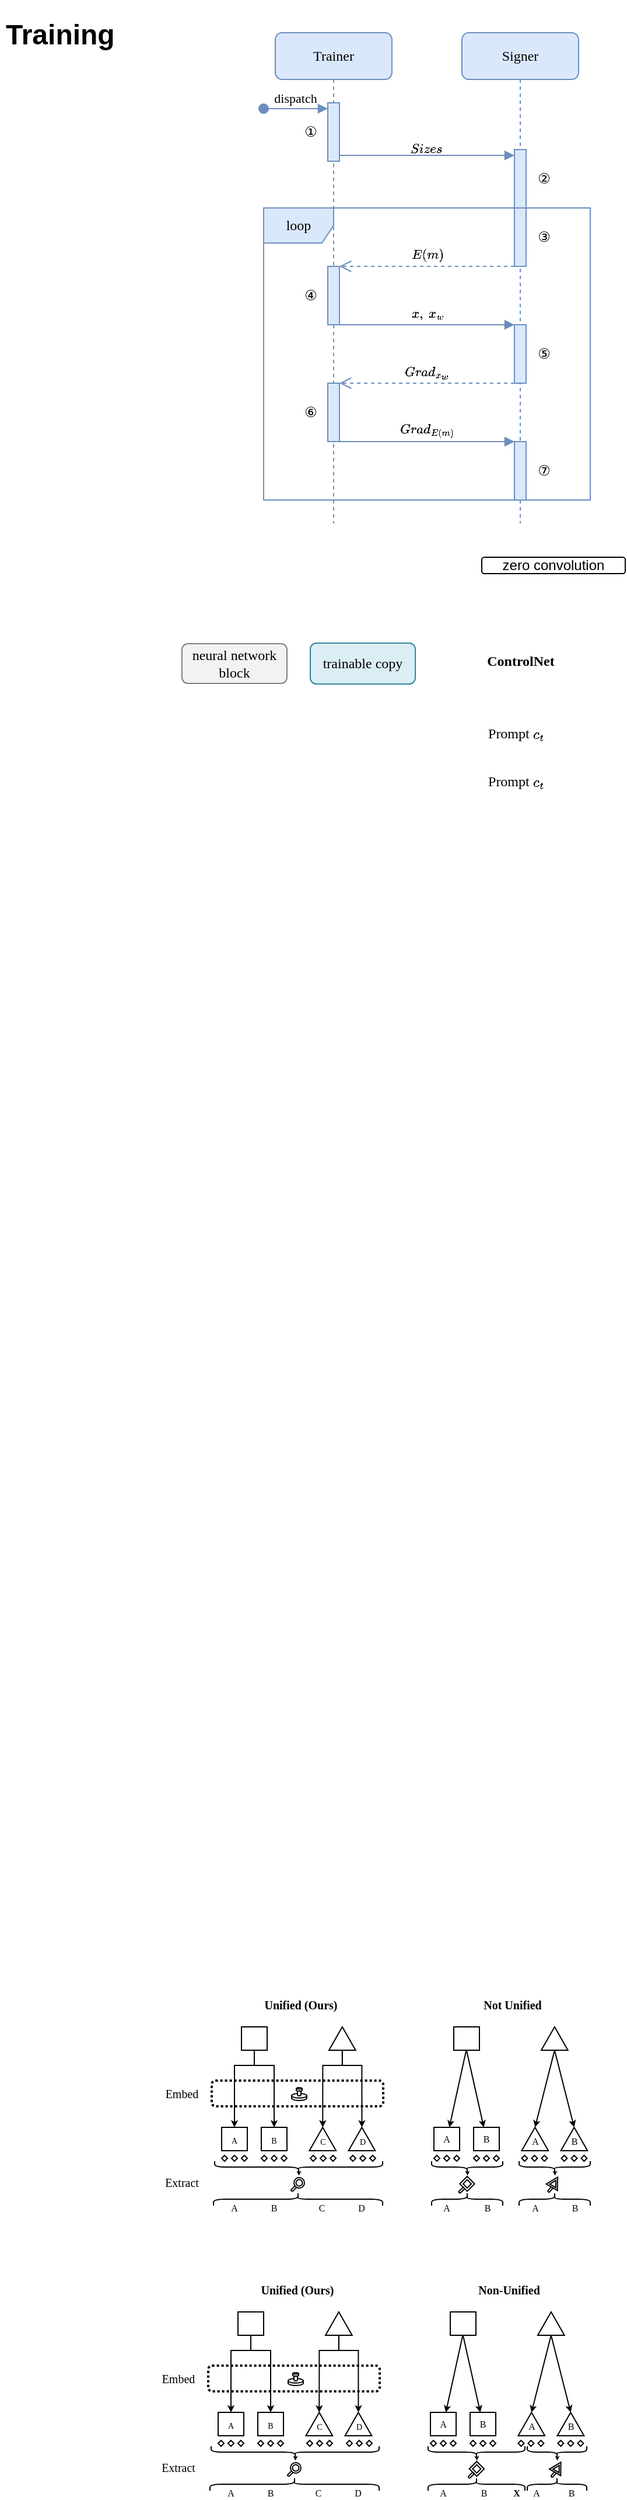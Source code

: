 <mxfile version="24.6.4" type="github">
  <diagram name="Page-1" id="PZq0YOHbQ7oVLTurD-o1">
    <mxGraphModel dx="833" dy="1718" grid="0" gridSize="10" guides="1" tooltips="1" connect="1" arrows="1" fold="1" page="1" pageScale="1" pageWidth="850" pageHeight="1100" math="1" shadow="0">
      <root>
        <mxCell id="0" />
        <mxCell id="1" parent="0" />
        <mxCell id="htX8HI7_tb0ZppOs2i4L-1" value="&lt;h1&gt;Training&lt;/h1&gt;" style="text;html=1;strokeColor=none;fillColor=none;spacing=5;spacingTop=-20;whiteSpace=wrap;overflow=hidden;rounded=1;labelBackgroundColor=none;" parent="1" vertex="1">
          <mxGeometry x="69" y="-1087" width="136" height="56" as="geometry" />
        </mxCell>
        <mxCell id="wh6k3LLbh3ott6qiLdMX-3" value="Trainer" style="shape=umlLifeline;perimeter=lifelinePerimeter;whiteSpace=wrap;html=1;container=1;dropTarget=0;collapsible=0;recursiveResize=0;outlineConnect=0;portConstraint=eastwest;newEdgeStyle={&quot;curved&quot;:0,&quot;rounded&quot;:0};rounded=1;shadow=0;comic=0;fixDash=0;fillColor=#dae8fc;strokeColor=#6c8ebf;labelBackgroundColor=none;fontFamily=Times New Roman;perimeterSpacing=0;" parent="1" vertex="1">
          <mxGeometry x="305" y="-1069" width="100" height="420" as="geometry" />
        </mxCell>
        <mxCell id="wh6k3LLbh3ott6qiLdMX-43" value="" style="html=1;points=[[0,0,0,0,5],[0,1,0,0,-5],[1,0,0,0,5],[1,1,0,0,-5]];perimeter=orthogonalPerimeter;outlineConnect=0;targetShapes=umlLifeline;portConstraint=eastwest;newEdgeStyle={&quot;curved&quot;:0,&quot;rounded&quot;:0};fillColor=#dae8fc;strokeColor=#6c8ebf;labelBackgroundColor=none;fontFamily=Times New Roman;" parent="wh6k3LLbh3ott6qiLdMX-3" vertex="1">
          <mxGeometry x="45" y="60" width="10" height="50" as="geometry" />
        </mxCell>
        <mxCell id="wh6k3LLbh3ott6qiLdMX-44" value="dispatch" style="html=1;verticalAlign=bottom;startArrow=oval;endArrow=block;startSize=8;curved=0;rounded=0;entryX=0;entryY=0;entryDx=0;entryDy=5;fillColor=#dae8fc;strokeColor=#6c8ebf;labelBackgroundColor=none;fontFamily=Times New Roman;" parent="wh6k3LLbh3ott6qiLdMX-3" target="wh6k3LLbh3ott6qiLdMX-43" edge="1">
          <mxGeometry x="-0.04" relative="1" as="geometry">
            <mxPoint x="-10" y="65" as="sourcePoint" />
            <mxPoint as="offset" />
          </mxGeometry>
        </mxCell>
        <mxCell id="wh6k3LLbh3ott6qiLdMX-19" value="" style="html=1;points=[[0,0,0,0,5],[0,1,0,0,-5],[1,0,0,0,5],[1,1,0,0,-5]];perimeter=orthogonalPerimeter;outlineConnect=0;targetShapes=umlLifeline;portConstraint=eastwest;newEdgeStyle={&quot;curved&quot;:0,&quot;rounded&quot;:0};fillColor=#dae8fc;strokeColor=#6c8ebf;fontFamily=Times New Roman;labelBackgroundColor=none;" parent="wh6k3LLbh3ott6qiLdMX-3" vertex="1">
          <mxGeometry x="45" y="200" width="10" height="50" as="geometry" />
        </mxCell>
        <mxCell id="wh6k3LLbh3ott6qiLdMX-24" value="" style="html=1;points=[[0,0,0,0,5],[0,1,0,0,-5],[1,0,0,0,5],[1,1,0,0,-5]];perimeter=orthogonalPerimeter;outlineConnect=0;targetShapes=umlLifeline;portConstraint=eastwest;newEdgeStyle={&quot;curved&quot;:0,&quot;rounded&quot;:0};fillColor=#dae8fc;strokeColor=#6c8ebf;fontFamily=Times New Roman;labelBackgroundColor=none;" parent="wh6k3LLbh3ott6qiLdMX-3" vertex="1">
          <mxGeometry x="45" y="300" width="10" height="50" as="geometry" />
        </mxCell>
        <mxCell id="wh6k3LLbh3ott6qiLdMX-37" value="⑥" style="text;html=1;align=center;verticalAlign=middle;resizable=0;points=[];autosize=1;strokeColor=none;fillColor=none;fontFamily=Times New Roman;labelBackgroundColor=none;" parent="wh6k3LLbh3ott6qiLdMX-3" vertex="1">
          <mxGeometry x="10" y="310" width="40" height="30" as="geometry" />
        </mxCell>
        <mxCell id="wh6k3LLbh3ott6qiLdMX-35" value="④" style="text;html=1;align=center;verticalAlign=middle;resizable=0;points=[];autosize=1;strokeColor=none;fillColor=none;fontFamily=Times New Roman;labelBackgroundColor=none;" parent="wh6k3LLbh3ott6qiLdMX-3" vertex="1">
          <mxGeometry x="10" y="210" width="40" height="30" as="geometry" />
        </mxCell>
        <mxCell id="wh6k3LLbh3ott6qiLdMX-4" value="Signer" style="shape=umlLifeline;perimeter=lifelinePerimeter;whiteSpace=wrap;html=1;container=1;dropTarget=0;collapsible=0;recursiveResize=0;outlineConnect=0;portConstraint=eastwest;newEdgeStyle={&quot;curved&quot;:0,&quot;rounded&quot;:0};rounded=1;shadow=0;comic=0;fixDash=0;fillColor=#dae8fc;strokeColor=#6c8ebf;labelBackgroundColor=none;fontFamily=Times New Roman;glass=0;snapToPoint=0;" parent="1" vertex="1">
          <mxGeometry x="465" y="-1069" width="100" height="420" as="geometry" />
        </mxCell>
        <mxCell id="wh6k3LLbh3ott6qiLdMX-16" value="" style="html=1;points=[[0,0,0,0,5],[0,1,0,0,-5],[1,0,0,0,5],[1,1,0,0,-5]];perimeter=orthogonalPerimeter;outlineConnect=0;targetShapes=umlLifeline;portConstraint=eastwest;newEdgeStyle={&quot;curved&quot;:0,&quot;rounded&quot;:0};fillColor=#dae8fc;strokeColor=#6c8ebf;fontFamily=Times New Roman;labelBackgroundColor=none;" parent="wh6k3LLbh3ott6qiLdMX-4" vertex="1">
          <mxGeometry x="45" y="100" width="10" height="100" as="geometry" />
        </mxCell>
        <mxCell id="wh6k3LLbh3ott6qiLdMX-20" value="" style="html=1;points=[[0,0,0,0,5],[0,1,0,0,-5],[1,0,0,0,5],[1,1,0,0,-5]];perimeter=orthogonalPerimeter;outlineConnect=0;targetShapes=umlLifeline;portConstraint=eastwest;newEdgeStyle={&quot;curved&quot;:0,&quot;rounded&quot;:0};fillColor=#dae8fc;strokeColor=#6c8ebf;fontFamily=Times New Roman;labelBackgroundColor=none;" parent="wh6k3LLbh3ott6qiLdMX-4" vertex="1">
          <mxGeometry x="45" y="250" width="10" height="50" as="geometry" />
        </mxCell>
        <mxCell id="wh6k3LLbh3ott6qiLdMX-23" value="" style="html=1;points=[[0,0,0,0,5],[0,1,0,0,-5],[1,0,0,0,5],[1,1,0,0,-5]];perimeter=orthogonalPerimeter;outlineConnect=0;targetShapes=umlLifeline;portConstraint=eastwest;newEdgeStyle={&quot;curved&quot;:0,&quot;rounded&quot;:0};fillColor=#dae8fc;strokeColor=#6c8ebf;fontFamily=Times New Roman;labelBackgroundColor=none;" parent="wh6k3LLbh3ott6qiLdMX-4" vertex="1">
          <mxGeometry x="45" y="350" width="10" height="50" as="geometry" />
        </mxCell>
        <mxCell id="wh6k3LLbh3ott6qiLdMX-22" value="$$Grad_{x_{w}}$$" style="html=1;verticalAlign=bottom;endArrow=open;dashed=1;endSize=8;curved=0;rounded=0;fillColor=#dae8fc;strokeColor=#6c8ebf;fontFamily=Times New Roman;labelBackgroundColor=none;" parent="wh6k3LLbh3ott6qiLdMX-4" target="wh6k3LLbh3ott6qiLdMX-24" edge="1">
          <mxGeometry y="10" relative="1" as="geometry">
            <mxPoint x="-45" y="305" as="targetPoint" />
            <mxPoint x="45" y="300" as="sourcePoint" />
            <mxPoint as="offset" />
          </mxGeometry>
        </mxCell>
        <mxCell id="wh6k3LLbh3ott6qiLdMX-36" value="⑤" style="text;html=1;align=center;verticalAlign=middle;resizable=0;points=[];autosize=1;strokeColor=none;fillColor=none;fontFamily=Times New Roman;labelBackgroundColor=none;" parent="wh6k3LLbh3ott6qiLdMX-4" vertex="1">
          <mxGeometry x="50" y="260" width="40" height="30" as="geometry" />
        </mxCell>
        <mxCell id="wh6k3LLbh3ott6qiLdMX-32" value="②" style="text;html=1;align=center;verticalAlign=middle;resizable=0;points=[];autosize=1;strokeColor=none;fillColor=none;fontFamily=Times New Roman;labelBackgroundColor=none;" parent="wh6k3LLbh3ott6qiLdMX-4" vertex="1">
          <mxGeometry x="50" y="110" width="40" height="30" as="geometry" />
        </mxCell>
        <mxCell id="wh6k3LLbh3ott6qiLdMX-34" value="③" style="text;html=1;align=center;verticalAlign=middle;resizable=0;points=[];autosize=1;strokeColor=none;fillColor=none;fontFamily=Times New Roman;labelBackgroundColor=none;" parent="wh6k3LLbh3ott6qiLdMX-4" vertex="1">
          <mxGeometry x="50" y="160" width="40" height="30" as="geometry" />
        </mxCell>
        <mxCell id="wh6k3LLbh3ott6qiLdMX-38" value="⑦" style="text;html=1;align=center;verticalAlign=middle;resizable=0;points=[];autosize=1;strokeColor=none;fillColor=none;fontFamily=Times New Roman;labelBackgroundColor=none;" parent="wh6k3LLbh3ott6qiLdMX-4" vertex="1">
          <mxGeometry x="50" y="360" width="40" height="30" as="geometry" />
        </mxCell>
        <mxCell id="wh6k3LLbh3ott6qiLdMX-40" value="①" style="text;html=1;align=center;verticalAlign=middle;resizable=0;points=[];autosize=1;fontFamily=Times New Roman;labelBackgroundColor=none;" parent="1" vertex="1">
          <mxGeometry x="315" y="-999" width="40" height="30" as="geometry" />
        </mxCell>
        <mxCell id="wh6k3LLbh3ott6qiLdMX-17" value="$$Sizes$$" style="html=1;verticalAlign=bottom;endArrow=block;curved=0;rounded=0;entryX=0;entryY=0;entryDx=0;entryDy=5;fillColor=#dae8fc;strokeColor=#6c8ebf;fontFamily=Times New Roman;startArrow=none;startFill=0;labelBackgroundColor=none;" parent="1" target="wh6k3LLbh3ott6qiLdMX-16" edge="1">
          <mxGeometry x="-0.013" y="-14" relative="1" as="geometry">
            <mxPoint x="360" y="-964" as="sourcePoint" />
            <mxPoint as="offset" />
          </mxGeometry>
        </mxCell>
        <mxCell id="wh6k3LLbh3ott6qiLdMX-45" value="loop" style="shape=umlFrame;whiteSpace=wrap;html=1;pointerEvents=0;fillColor=#dae8fc;strokeColor=#6c8ebf;fontFamily=Times New Roman;labelBackgroundColor=none;" parent="1" vertex="1">
          <mxGeometry x="295" y="-919" width="280" height="250" as="geometry" />
        </mxCell>
        <mxCell id="wh6k3LLbh3ott6qiLdMX-18" value="$$E(m)$$" style="html=1;verticalAlign=bottom;endArrow=open;dashed=1;endSize=8;curved=0;rounded=0;fillColor=#dae8fc;strokeColor=#6c8ebf;fontFamily=Times New Roman;labelBackgroundColor=none;" parent="1" source="wh6k3LLbh3ott6qiLdMX-16" target="wh6k3LLbh3ott6qiLdMX-19" edge="1">
          <mxGeometry y="10" relative="1" as="geometry">
            <mxPoint x="420" y="-864" as="targetPoint" />
            <mxPoint x="490" y="-869" as="sourcePoint" />
            <mxPoint as="offset" />
          </mxGeometry>
        </mxCell>
        <mxCell id="wh6k3LLbh3ott6qiLdMX-21" value="$$x,\ x_{w}&lt;br&gt;$$" style="html=1;verticalAlign=bottom;endArrow=block;curved=0;rounded=0;fillColor=#dae8fc;strokeColor=#6c8ebf;fontFamily=Times New Roman;labelBackgroundColor=none;" parent="1" source="wh6k3LLbh3ott6qiLdMX-19" target="wh6k3LLbh3ott6qiLdMX-20" edge="1">
          <mxGeometry y="-10" relative="1" as="geometry">
            <mxPoint x="320" y="-819" as="sourcePoint" />
            <mxPoint as="offset" />
          </mxGeometry>
        </mxCell>
        <mxCell id="wh6k3LLbh3ott6qiLdMX-25" value="$$Grad_{E(m)}$$" style="html=1;verticalAlign=bottom;endArrow=block;curved=0;rounded=0;fillColor=#dae8fc;strokeColor=#6c8ebf;fontFamily=Times New Roman;labelBackgroundColor=none;" parent="1" source="wh6k3LLbh3ott6qiLdMX-24" target="wh6k3LLbh3ott6qiLdMX-23" edge="1">
          <mxGeometry y="-10" width="80" relative="1" as="geometry">
            <mxPoint x="320" y="-719" as="sourcePoint" />
            <mxPoint x="475" y="-709" as="targetPoint" />
            <mxPoint as="offset" />
          </mxGeometry>
        </mxCell>
        <mxCell id="BrTKEgk7l0qO_2mIqox_-1" value="neural network&lt;br&gt;block" style="rounded=1;whiteSpace=wrap;html=1;fillColor=#f2f2f2;strokeColor=#7f7f7f;fontFamily=Times New Roman;fontStyle=0" parent="1" vertex="1">
          <mxGeometry x="225" y="-546" width="90" height="34" as="geometry" />
        </mxCell>
        <mxCell id="BrTKEgk7l0qO_2mIqox_-2" value="zero convolution" style="rounded=1;whiteSpace=wrap;html=1;" parent="1" vertex="1">
          <mxGeometry x="482" y="-620" width="123" height="14" as="geometry" />
        </mxCell>
        <mxCell id="BrTKEgk7l0qO_2mIqox_-4" value="ControlNet" style="text;html=1;strokeColor=none;fillColor=none;align=center;verticalAlign=middle;whiteSpace=wrap;rounded=0;fontFamily=Times New Roman;fontStyle=1" parent="1" vertex="1">
          <mxGeometry x="446.5" y="-546" width="137" height="30" as="geometry" />
        </mxCell>
        <mxCell id="BrTKEgk7l0qO_2mIqox_-5" value="Prompt \(c_t\)" style="text;html=1;strokeColor=none;fillColor=none;align=center;verticalAlign=middle;whiteSpace=wrap;rounded=0;fontFamily=Times New Roman;fontSize=12;fontStyle=0" parent="1" vertex="1">
          <mxGeometry x="443" y="-484" width="137" height="30" as="geometry" />
        </mxCell>
        <mxCell id="BrTKEgk7l0qO_2mIqox_-7" value="trainable copy" style="rounded=1;whiteSpace=wrap;html=1;fillColor=#dbeef3;strokeColor=#30849b;fontFamily=Times New Roman;fontStyle=0" parent="1" vertex="1">
          <mxGeometry x="335" y="-546.5" width="90" height="35" as="geometry" />
        </mxCell>
        <mxCell id="BrTKEgk7l0qO_2mIqox_-8" value="Prompt `c_t`" style="text;strokeColor=none;fillColor=none;align=center;verticalAlign=middle;whiteSpace=wrap;rounded=0;fontFamily=Times New Roman;fontSize=12;fontStyle=0;html=1;" parent="1" vertex="1">
          <mxGeometry x="443" y="-443" width="137" height="30" as="geometry" />
        </mxCell>
        <mxCell id="nkmyGy2O61pzBa1mgSYK-3" value="" style="shape=delay;whiteSpace=wrap;html=1;rounded=0;shadow=0;glass=0;sketch=0;strokeColor=#000000;strokeWidth=1;fontFamily=Times New Roman;fontSize=8;rotation=-230;" vertex="1" parent="1">
          <mxGeometry x="538" y="776" width="6" height="1.85" as="geometry" />
        </mxCell>
        <mxCell id="nkmyGy2O61pzBa1mgSYK-4" style="edgeStyle=orthogonalEdgeStyle;html=1;elbow=vertical;rounded=0;endSize=3;" edge="1" parent="1" source="nkmyGy2O61pzBa1mgSYK-6" target="nkmyGy2O61pzBa1mgSYK-11">
          <mxGeometry relative="1" as="geometry">
            <Array as="points">
              <mxPoint x="287" y="671" />
              <mxPoint x="270" y="671" />
            </Array>
          </mxGeometry>
        </mxCell>
        <mxCell id="nkmyGy2O61pzBa1mgSYK-5" style="edgeStyle=orthogonalEdgeStyle;html=1;elbow=vertical;rounded=0;endSize=3;" edge="1" parent="1" source="nkmyGy2O61pzBa1mgSYK-6" target="nkmyGy2O61pzBa1mgSYK-10">
          <mxGeometry relative="1" as="geometry">
            <Array as="points">
              <mxPoint x="287" y="671" />
              <mxPoint x="304" y="671" />
            </Array>
          </mxGeometry>
        </mxCell>
        <mxCell id="nkmyGy2O61pzBa1mgSYK-6" value="" style="verticalLabelPosition=bottom;verticalAlign=top;html=1;shape=mxgraph.basic.rect;fillColor2=none;strokeWidth=1;size=20;indent=5;" vertex="1" parent="1">
          <mxGeometry x="276" y="638" width="22" height="20" as="geometry" />
        </mxCell>
        <mxCell id="nkmyGy2O61pzBa1mgSYK-7" style="edgeStyle=orthogonalEdgeStyle;rounded=0;html=1;entryX=0;entryY=0;entryDx=11.43;entryDy=0;entryPerimeter=0;elbow=vertical;endSize=3;" edge="1" parent="1" source="nkmyGy2O61pzBa1mgSYK-9" target="nkmyGy2O61pzBa1mgSYK-13">
          <mxGeometry relative="1" as="geometry">
            <Array as="points">
              <mxPoint x="362" y="671" />
              <mxPoint x="346" y="671" />
            </Array>
          </mxGeometry>
        </mxCell>
        <mxCell id="nkmyGy2O61pzBa1mgSYK-8" style="edgeStyle=orthogonalEdgeStyle;rounded=0;html=1;entryX=0;entryY=0;entryDx=11.43;entryDy=0;entryPerimeter=0;elbow=vertical;endSize=3;" edge="1" parent="1" source="nkmyGy2O61pzBa1mgSYK-9" target="nkmyGy2O61pzBa1mgSYK-12">
          <mxGeometry relative="1" as="geometry">
            <Array as="points">
              <mxPoint x="362" y="671" />
              <mxPoint x="379" y="671" />
            </Array>
          </mxGeometry>
        </mxCell>
        <mxCell id="nkmyGy2O61pzBa1mgSYK-9" value="" style="verticalLabelPosition=bottom;verticalAlign=top;html=1;shape=mxgraph.basic.acute_triangle;dx=0.5;" vertex="1" parent="1">
          <mxGeometry x="351" y="638" width="22.86" height="20" as="geometry" />
        </mxCell>
        <mxCell id="nkmyGy2O61pzBa1mgSYK-10" value="" style="verticalLabelPosition=bottom;verticalAlign=top;html=1;shape=mxgraph.basic.rect;fillColor2=none;strokeWidth=1;size=20;indent=5;" vertex="1" parent="1">
          <mxGeometry x="293" y="724" width="22" height="20" as="geometry" />
        </mxCell>
        <mxCell id="nkmyGy2O61pzBa1mgSYK-11" value="" style="verticalLabelPosition=bottom;verticalAlign=top;html=1;shape=mxgraph.basic.rect;fillColor2=none;strokeWidth=1;size=20;indent=5;" vertex="1" parent="1">
          <mxGeometry x="259" y="724" width="22" height="20" as="geometry" />
        </mxCell>
        <mxCell id="nkmyGy2O61pzBa1mgSYK-12" value="" style="verticalLabelPosition=bottom;verticalAlign=top;html=1;shape=mxgraph.basic.acute_triangle;dx=0.5;" vertex="1" parent="1">
          <mxGeometry x="367.79" y="724" width="22.86" height="20" as="geometry" />
        </mxCell>
        <mxCell id="nkmyGy2O61pzBa1mgSYK-13" value="" style="verticalLabelPosition=bottom;verticalAlign=top;html=1;shape=mxgraph.basic.acute_triangle;dx=0.5;" vertex="1" parent="1">
          <mxGeometry x="334.22" y="724" width="22.86" height="20" as="geometry" />
        </mxCell>
        <mxCell id="nkmyGy2O61pzBa1mgSYK-14" style="html=1;elbow=vertical;exitX=0.489;exitY=0.98;exitDx=0;exitDy=0;exitPerimeter=0;endSize=3;" edge="1" parent="1" source="nkmyGy2O61pzBa1mgSYK-16" target="nkmyGy2O61pzBa1mgSYK-21">
          <mxGeometry relative="1" as="geometry" />
        </mxCell>
        <mxCell id="nkmyGy2O61pzBa1mgSYK-15" style="html=1;elbow=vertical;exitX=0.5;exitY=1.017;exitDx=0;exitDy=0;exitPerimeter=0;endSize=3;" edge="1" parent="1" source="nkmyGy2O61pzBa1mgSYK-16" target="nkmyGy2O61pzBa1mgSYK-20">
          <mxGeometry relative="1" as="geometry" />
        </mxCell>
        <mxCell id="nkmyGy2O61pzBa1mgSYK-16" value="" style="verticalLabelPosition=bottom;verticalAlign=top;html=1;shape=mxgraph.basic.rect;fillColor2=none;strokeWidth=1;size=20;indent=5;" vertex="1" parent="1">
          <mxGeometry x="458" y="638" width="22" height="20" as="geometry" />
        </mxCell>
        <mxCell id="nkmyGy2O61pzBa1mgSYK-17" style="html=1;entryX=0;entryY=0;entryDx=11.43;entryDy=0;entryPerimeter=0;elbow=vertical;exitX=0.5;exitY=1;exitDx=0;exitDy=0;exitPerimeter=0;endSize=3;" edge="1" parent="1" source="nkmyGy2O61pzBa1mgSYK-19" target="nkmyGy2O61pzBa1mgSYK-23">
          <mxGeometry relative="1" as="geometry" />
        </mxCell>
        <mxCell id="nkmyGy2O61pzBa1mgSYK-18" style="html=1;entryX=0;entryY=0;entryDx=11.43;entryDy=0;entryPerimeter=0;elbow=vertical;exitX=0.5;exitY=1;exitDx=0;exitDy=0;exitPerimeter=0;endSize=3;" edge="1" parent="1" source="nkmyGy2O61pzBa1mgSYK-19" target="nkmyGy2O61pzBa1mgSYK-22">
          <mxGeometry relative="1" as="geometry" />
        </mxCell>
        <mxCell id="nkmyGy2O61pzBa1mgSYK-19" value="" style="verticalLabelPosition=bottom;verticalAlign=top;html=1;shape=mxgraph.basic.acute_triangle;dx=0.5;" vertex="1" parent="1">
          <mxGeometry x="533" y="638" width="22.86" height="20" as="geometry" />
        </mxCell>
        <mxCell id="nkmyGy2O61pzBa1mgSYK-20" value="" style="verticalLabelPosition=bottom;verticalAlign=top;html=1;shape=mxgraph.basic.rect;fillColor2=none;strokeWidth=1;size=20;indent=5;" vertex="1" parent="1">
          <mxGeometry x="475" y="724" width="22" height="20" as="geometry" />
        </mxCell>
        <mxCell id="nkmyGy2O61pzBa1mgSYK-21" value="" style="verticalLabelPosition=bottom;verticalAlign=top;html=1;shape=mxgraph.basic.rect;fillColor2=none;strokeWidth=1;size=20;indent=5;" vertex="1" parent="1">
          <mxGeometry x="441" y="724" width="22" height="20" as="geometry" />
        </mxCell>
        <mxCell id="nkmyGy2O61pzBa1mgSYK-22" value="" style="verticalLabelPosition=bottom;verticalAlign=top;html=1;shape=mxgraph.basic.acute_triangle;dx=0.5;" vertex="1" parent="1">
          <mxGeometry x="549.79" y="724" width="22.86" height="20" as="geometry" />
        </mxCell>
        <mxCell id="nkmyGy2O61pzBa1mgSYK-23" value="" style="verticalLabelPosition=bottom;verticalAlign=top;html=1;shape=mxgraph.basic.acute_triangle;dx=0.5;" vertex="1" parent="1">
          <mxGeometry x="516.22" y="724" width="22.86" height="20" as="geometry" />
        </mxCell>
        <mxCell id="nkmyGy2O61pzBa1mgSYK-24" value="" style="html=1;fontColor=#FF3333;fontStyle=1;align=left;verticalAlign=top;spacing=0;labelBorderColor=none;fillColor=none;strokeWidth=2;strokeColor=#000000;spacingLeft=4;spacingTop=-3;fontFamily=Times New Roman;fontSize=8;perimeterSpacing=0;rounded=1;glass=0;shadow=0;dashed=1;dashPattern=1 1;" vertex="1" parent="1">
          <mxGeometry x="250.5" y="684" width="147" height="22" as="geometry" />
        </mxCell>
        <mxCell id="nkmyGy2O61pzBa1mgSYK-25" value="&lt;font style=&quot;font-size: 10px;&quot;&gt;Embed&lt;/font&gt;" style="text;html=1;strokeColor=none;fillColor=none;align=center;verticalAlign=middle;whiteSpace=wrap;rounded=0;shadow=0;glass=0;dashed=1;dashPattern=1 1;sketch=0;strokeWidth=2;fontFamily=Times New Roman;fontSize=8;" vertex="1" parent="1">
          <mxGeometry x="208" y="687" width="34" height="16" as="geometry" />
        </mxCell>
        <mxCell id="nkmyGy2O61pzBa1mgSYK-26" value="A" style="text;fontSize=8;fontFamily=Times New Roman;rounded=0;align=center;horizontal=1;verticalAlign=middle;fillColor=none;fontColor=default;whiteSpace=wrap;html=1;" vertex="1" parent="1">
          <mxGeometry x="447" y="729" width="10" height="10" as="geometry" />
        </mxCell>
        <mxCell id="nkmyGy2O61pzBa1mgSYK-27" value="" style="group" vertex="1" connectable="0" parent="1">
          <mxGeometry x="264" y="731" width="10.78" height="11" as="geometry" />
        </mxCell>
        <mxCell id="nkmyGy2O61pzBa1mgSYK-28" value="" style="verticalLabelPosition=bottom;verticalAlign=top;html=1;shape=mxgraph.basic.arc;startAngle=0.3;endAngle=0.3;" vertex="1" parent="nkmyGy2O61pzBa1mgSYK-27">
          <mxGeometry x="0.98" y="0.5" width="9.8" height="10" as="geometry" />
        </mxCell>
        <mxCell id="nkmyGy2O61pzBa1mgSYK-29" value="&lt;font style=&quot;font-size: 7px;&quot;&gt;A&lt;/font&gt;" style="text;html=1;strokeColor=none;fillColor=none;align=center;verticalAlign=middle;whiteSpace=wrap;rounded=0;horizontal=1;fontFamily=Times New Roman;spacing=2;fontSize=7;" vertex="1" parent="nkmyGy2O61pzBa1mgSYK-27">
          <mxGeometry x="5" y="1" width="2.5" height="7.5" as="geometry" />
        </mxCell>
        <mxCell id="nkmyGy2O61pzBa1mgSYK-30" value="" style="group" vertex="1" connectable="0" parent="1">
          <mxGeometry x="299.1" y="731.5" width="9.8" height="10" as="geometry" />
        </mxCell>
        <mxCell id="nkmyGy2O61pzBa1mgSYK-31" value="" style="verticalLabelPosition=bottom;verticalAlign=top;html=1;shape=mxgraph.basic.arc;startAngle=0.3;endAngle=0.3;" vertex="1" parent="nkmyGy2O61pzBa1mgSYK-30">
          <mxGeometry width="9.8" height="10" as="geometry" />
        </mxCell>
        <mxCell id="nkmyGy2O61pzBa1mgSYK-32" value="&lt;font style=&quot;font-size: 7px;&quot;&gt;B&lt;/font&gt;" style="text;html=1;strokeColor=none;fillColor=none;align=center;verticalAlign=middle;whiteSpace=wrap;rounded=0;horizontal=1;fontFamily=Times New Roman;spacing=2;fontSize=7;" vertex="1" parent="nkmyGy2O61pzBa1mgSYK-30">
          <mxGeometry x="3.765" y="1.589" width="2.273" height="6.818" as="geometry" />
        </mxCell>
        <mxCell id="nkmyGy2O61pzBa1mgSYK-33" value="" style="group;strokeWidth=1;" vertex="1" connectable="0" parent="1">
          <mxGeometry x="341.24" y="733" width="8.82" height="9" as="geometry" />
        </mxCell>
        <mxCell id="nkmyGy2O61pzBa1mgSYK-34" value="" style="verticalLabelPosition=bottom;verticalAlign=top;html=1;shape=mxgraph.basic.arc;startAngle=0.3;endAngle=0.3;" vertex="1" parent="nkmyGy2O61pzBa1mgSYK-33">
          <mxGeometry width="8.82" height="9" as="geometry" />
        </mxCell>
        <mxCell id="nkmyGy2O61pzBa1mgSYK-35" value="&lt;font style=&quot;font-size: 7px;&quot;&gt;C&lt;/font&gt;" style="text;html=1;strokeColor=none;fillColor=none;align=center;verticalAlign=middle;whiteSpace=wrap;rounded=0;horizontal=1;fontFamily=Times New Roman;spacing=2;fontSize=7;" vertex="1" parent="nkmyGy2O61pzBa1mgSYK-33">
          <mxGeometry x="3.761" y="0.998" width="2.045" height="6.136" as="geometry" />
        </mxCell>
        <mxCell id="nkmyGy2O61pzBa1mgSYK-36" value="B" style="text;whiteSpace=wrap;fontSize=8;fontFamily=Times New Roman;rounded=0;align=center;horizontal=1;verticalAlign=middle;html=1;" vertex="1" parent="1">
          <mxGeometry x="481" y="729" width="10" height="10" as="geometry" />
        </mxCell>
        <mxCell id="nkmyGy2O61pzBa1mgSYK-37" value="A" style="text;fontSize=8;fontFamily=Times New Roman;rounded=0;align=center;horizontal=1;verticalAlign=middle;fillColor=none;fontColor=default;whiteSpace=wrap;html=1;" vertex="1" parent="1">
          <mxGeometry x="523" y="731" width="10" height="10" as="geometry" />
        </mxCell>
        <mxCell id="nkmyGy2O61pzBa1mgSYK-38" value="B" style="text;whiteSpace=wrap;fontSize=8;fontFamily=Times New Roman;rounded=0;align=center;horizontal=1;verticalAlign=middle;html=1;spacing=2;spacingLeft=1;" vertex="1" parent="1">
          <mxGeometry x="556.22" y="731" width="10" height="10" as="geometry" />
        </mxCell>
        <mxCell id="nkmyGy2O61pzBa1mgSYK-39" value="" style="strokeWidth=1;html=1;shape=mxgraph.flowchart.decision;whiteSpace=wrap;rounded=0;shadow=0;glass=0;sketch=0;strokeColor=#000000;fontFamily=Times New Roman;fontSize=8;fontColor=default;fillColor=none;" vertex="1" parent="1">
          <mxGeometry x="259" y="748" width="5" height="5" as="geometry" />
        </mxCell>
        <mxCell id="nkmyGy2O61pzBa1mgSYK-40" value="" style="strokeWidth=1;html=1;shape=mxgraph.flowchart.decision;whiteSpace=wrap;rounded=0;shadow=0;glass=0;sketch=0;strokeColor=#000000;fontFamily=Times New Roman;fontSize=8;fontColor=default;fillColor=none;" vertex="1" parent="1">
          <mxGeometry x="267.5" y="748" width="5" height="5" as="geometry" />
        </mxCell>
        <mxCell id="nkmyGy2O61pzBa1mgSYK-41" value="" style="strokeWidth=1;html=1;shape=mxgraph.flowchart.decision;whiteSpace=wrap;rounded=0;shadow=0;glass=0;sketch=0;strokeColor=#000000;fontFamily=Times New Roman;fontSize=8;fontColor=default;fillColor=none;" vertex="1" parent="1">
          <mxGeometry x="276" y="748" width="5" height="5" as="geometry" />
        </mxCell>
        <mxCell id="nkmyGy2O61pzBa1mgSYK-42" value="" style="verticalLabelPosition=bottom;verticalAlign=top;html=1;shape=mxgraph.basic.arc;startAngle=0.3;endAngle=0.3;" vertex="1" parent="1">
          <mxGeometry x="374.81" y="733" width="8.82" height="9" as="geometry" />
        </mxCell>
        <mxCell id="nkmyGy2O61pzBa1mgSYK-43" value="&lt;font style=&quot;font-size: 7px;&quot;&gt;D&lt;/font&gt;" style="text;html=1;strokeColor=none;fillColor=none;align=center;verticalAlign=middle;whiteSpace=wrap;rounded=0;horizontal=1;fontFamily=Times New Roman;spacing=2;fontSize=7;" vertex="1" parent="1">
          <mxGeometry x="379.391" y="734.428" width="2.045" height="6.136" as="geometry" />
        </mxCell>
        <mxCell id="nkmyGy2O61pzBa1mgSYK-44" value="" style="strokeWidth=1;html=1;shape=mxgraph.flowchart.decision;whiteSpace=wrap;rounded=0;shadow=0;glass=0;sketch=0;strokeColor=#000000;fontFamily=Times New Roman;fontSize=8;fontColor=default;fillColor=none;" vertex="1" parent="1">
          <mxGeometry x="293" y="748" width="5" height="5" as="geometry" />
        </mxCell>
        <mxCell id="nkmyGy2O61pzBa1mgSYK-45" value="" style="strokeWidth=1;html=1;shape=mxgraph.flowchart.decision;whiteSpace=wrap;rounded=0;shadow=0;glass=0;sketch=0;strokeColor=#000000;fontFamily=Times New Roman;fontSize=8;fontColor=default;fillColor=none;" vertex="1" parent="1">
          <mxGeometry x="301.5" y="748" width="5" height="5" as="geometry" />
        </mxCell>
        <mxCell id="nkmyGy2O61pzBa1mgSYK-46" value="" style="strokeWidth=1;html=1;shape=mxgraph.flowchart.decision;whiteSpace=wrap;rounded=0;shadow=0;glass=0;sketch=0;strokeColor=#000000;fontFamily=Times New Roman;fontSize=8;fontColor=default;fillColor=none;" vertex="1" parent="1">
          <mxGeometry x="310" y="748" width="5" height="5" as="geometry" />
        </mxCell>
        <mxCell id="nkmyGy2O61pzBa1mgSYK-47" value="" style="strokeWidth=1;html=1;shape=mxgraph.flowchart.decision;whiteSpace=wrap;rounded=0;shadow=0;glass=0;sketch=0;strokeColor=#000000;fontFamily=Times New Roman;fontSize=8;fontColor=default;fillColor=none;" vertex="1" parent="1">
          <mxGeometry x="335" y="748" width="5" height="5" as="geometry" />
        </mxCell>
        <mxCell id="nkmyGy2O61pzBa1mgSYK-48" value="" style="strokeWidth=1;html=1;shape=mxgraph.flowchart.decision;whiteSpace=wrap;rounded=0;shadow=0;glass=0;sketch=0;strokeColor=#000000;fontFamily=Times New Roman;fontSize=8;fontColor=default;fillColor=none;" vertex="1" parent="1">
          <mxGeometry x="343.5" y="748" width="5" height="5" as="geometry" />
        </mxCell>
        <mxCell id="nkmyGy2O61pzBa1mgSYK-49" value="" style="strokeWidth=1;html=1;shape=mxgraph.flowchart.decision;whiteSpace=wrap;rounded=0;shadow=0;glass=0;sketch=0;strokeColor=#000000;fontFamily=Times New Roman;fontSize=8;fontColor=default;fillColor=none;" vertex="1" parent="1">
          <mxGeometry x="352" y="748" width="5" height="5" as="geometry" />
        </mxCell>
        <mxCell id="nkmyGy2O61pzBa1mgSYK-50" value="" style="strokeWidth=1;html=1;shape=mxgraph.flowchart.decision;whiteSpace=wrap;rounded=0;shadow=0;glass=0;sketch=0;strokeColor=#000000;fontFamily=Times New Roman;fontSize=8;fontColor=default;fillColor=none;" vertex="1" parent="1">
          <mxGeometry x="369" y="748" width="5" height="5" as="geometry" />
        </mxCell>
        <mxCell id="nkmyGy2O61pzBa1mgSYK-51" value="" style="strokeWidth=1;html=1;shape=mxgraph.flowchart.decision;whiteSpace=wrap;rounded=0;shadow=0;glass=0;sketch=0;strokeColor=#000000;fontFamily=Times New Roman;fontSize=8;fontColor=default;fillColor=none;" vertex="1" parent="1">
          <mxGeometry x="377.5" y="748" width="5" height="5" as="geometry" />
        </mxCell>
        <mxCell id="nkmyGy2O61pzBa1mgSYK-52" value="" style="strokeWidth=1;html=1;shape=mxgraph.flowchart.decision;whiteSpace=wrap;rounded=0;shadow=0;glass=0;sketch=0;strokeColor=#000000;fontFamily=Times New Roman;fontSize=8;fontColor=default;fillColor=none;" vertex="1" parent="1">
          <mxGeometry x="386" y="748" width="5" height="5" as="geometry" />
        </mxCell>
        <mxCell id="nkmyGy2O61pzBa1mgSYK-53" value="" style="group" vertex="1" connectable="0" parent="1">
          <mxGeometry x="318.225" y="767" width="11.775" height="12.1" as="geometry" />
        </mxCell>
        <mxCell id="nkmyGy2O61pzBa1mgSYK-54" value="" style="shape=delay;whiteSpace=wrap;html=1;rounded=0;shadow=0;glass=0;sketch=0;strokeColor=#000000;strokeWidth=1;fontFamily=Times New Roman;fontSize=8;rotation=-225;" vertex="1" parent="nkmyGy2O61pzBa1mgSYK-53">
          <mxGeometry x="-0.225" y="8.4" width="6" height="1.85" as="geometry" />
        </mxCell>
        <mxCell id="nkmyGy2O61pzBa1mgSYK-55" value="" style="verticalLabelPosition=bottom;verticalAlign=top;html=1;shape=mxgraph.basic.donut;dx=1.74;rounded=1;shadow=0;glass=0;sketch=0;strokeColor=#000000;strokeWidth=1;fontFamily=Times New Roman;fontSize=10;" vertex="1" parent="nkmyGy2O61pzBa1mgSYK-53">
          <mxGeometry x="2.775" width="9" height="9" as="geometry" />
        </mxCell>
        <mxCell id="nkmyGy2O61pzBa1mgSYK-56" value="" style="group" vertex="1" connectable="0" parent="1">
          <mxGeometry x="253" y="753" width="144" height="10" as="geometry" />
        </mxCell>
        <mxCell id="nkmyGy2O61pzBa1mgSYK-57" style="edgeStyle=none;rounded=0;html=1;strokeWidth=0;fontFamily=Times New Roman;fontSize=8;fontColor=default;endArrow=classic;endFill=1;endSize=4;elbow=vertical;" edge="1" parent="nkmyGy2O61pzBa1mgSYK-56" source="nkmyGy2O61pzBa1mgSYK-58">
          <mxGeometry relative="1" as="geometry">
            <mxPoint x="72" y="12" as="targetPoint" />
            <Array as="points">
              <mxPoint x="72" y="9" />
            </Array>
          </mxGeometry>
        </mxCell>
        <mxCell id="nkmyGy2O61pzBa1mgSYK-58" value="" style="shape=curlyBracket;whiteSpace=wrap;html=1;rounded=1;labelPosition=left;verticalLabelPosition=middle;align=right;verticalAlign=middle;shadow=0;glass=0;sketch=0;strokeColor=#000000;strokeWidth=1;fontFamily=Times New Roman;fontSize=8;fontColor=default;fillColor=none;direction=north;allowArrows=1;perimeter=rectanglePerimeter;portConstraintRotation=0;snapToPoint=0;treeFolding=0;size=0.5;perimeterSpacing=0;" vertex="1" parent="nkmyGy2O61pzBa1mgSYK-56">
          <mxGeometry width="144" height="10" as="geometry" />
        </mxCell>
        <mxCell id="nkmyGy2O61pzBa1mgSYK-59" value="&lt;font style=&quot;font-size: 8px;&quot;&gt;A&lt;/font&gt;" style="text;html=1;strokeColor=none;fillColor=none;align=center;verticalAlign=middle;whiteSpace=wrap;rounded=0;horizontal=1;fontFamily=Times New Roman;spacing=2;fontSize=8;" vertex="1" parent="1">
          <mxGeometry x="268.75" y="789" width="2.5" height="7.5" as="geometry" />
        </mxCell>
        <mxCell id="nkmyGy2O61pzBa1mgSYK-60" value="&lt;font style=&quot;font-size: 8px;&quot;&gt;B&lt;/font&gt;" style="text;html=1;strokeColor=none;fillColor=none;align=center;verticalAlign=middle;whiteSpace=wrap;rounded=0;horizontal=1;fontFamily=Times New Roman;spacing=2;fontSize=8;" vertex="1" parent="1">
          <mxGeometry x="303.14" y="789" width="2.5" height="7.5" as="geometry" />
        </mxCell>
        <mxCell id="nkmyGy2O61pzBa1mgSYK-61" value="&lt;font style=&quot;font-size: 8px;&quot;&gt;C&lt;/font&gt;" style="text;html=1;strokeColor=none;fillColor=none;align=center;verticalAlign=middle;whiteSpace=wrap;rounded=0;horizontal=1;fontFamily=Times New Roman;spacing=2;fontSize=8;" vertex="1" parent="1">
          <mxGeometry x="343.5" y="789" width="2.5" height="7.5" as="geometry" />
        </mxCell>
        <mxCell id="nkmyGy2O61pzBa1mgSYK-62" value="&lt;font style=&quot;font-size: 8px;&quot;&gt;D&lt;/font&gt;" style="text;html=1;strokeColor=none;fillColor=none;align=center;verticalAlign=middle;whiteSpace=wrap;rounded=0;horizontal=1;fontFamily=Times New Roman;spacing=2;fontSize=8;" vertex="1" parent="1">
          <mxGeometry x="377.89" y="789" width="2.5" height="7.5" as="geometry" />
        </mxCell>
        <mxCell id="nkmyGy2O61pzBa1mgSYK-63" value="&lt;font style=&quot;font-size: 10px;&quot;&gt;Extract&lt;/font&gt;" style="text;html=1;strokeColor=none;fillColor=none;align=center;verticalAlign=middle;whiteSpace=wrap;rounded=0;shadow=0;glass=0;dashed=1;dashPattern=1 1;sketch=0;strokeWidth=2;fontFamily=Times New Roman;fontSize=8;" vertex="1" parent="1">
          <mxGeometry x="208" y="763.1" width="34" height="16" as="geometry" />
        </mxCell>
        <mxCell id="nkmyGy2O61pzBa1mgSYK-64" value="" style="strokeWidth=1;html=1;shape=mxgraph.flowchart.decision;whiteSpace=wrap;rounded=0;shadow=0;glass=0;sketch=0;strokeColor=#000000;fontFamily=Times New Roman;fontSize=8;fontColor=default;fillColor=none;" vertex="1" parent="1">
          <mxGeometry x="441" y="748" width="5" height="5" as="geometry" />
        </mxCell>
        <mxCell id="nkmyGy2O61pzBa1mgSYK-65" value="" style="strokeWidth=1;html=1;shape=mxgraph.flowchart.decision;whiteSpace=wrap;rounded=0;shadow=0;glass=0;sketch=0;strokeColor=#000000;fontFamily=Times New Roman;fontSize=8;fontColor=default;fillColor=none;" vertex="1" parent="1">
          <mxGeometry x="449.5" y="748" width="5" height="5" as="geometry" />
        </mxCell>
        <mxCell id="nkmyGy2O61pzBa1mgSYK-66" value="" style="strokeWidth=1;html=1;shape=mxgraph.flowchart.decision;whiteSpace=wrap;rounded=0;shadow=0;glass=0;sketch=0;strokeColor=#000000;fontFamily=Times New Roman;fontSize=8;fontColor=default;fillColor=none;" vertex="1" parent="1">
          <mxGeometry x="458" y="748" width="5" height="5" as="geometry" />
        </mxCell>
        <mxCell id="nkmyGy2O61pzBa1mgSYK-67" value="" style="strokeWidth=1;html=1;shape=mxgraph.flowchart.decision;whiteSpace=wrap;rounded=0;shadow=0;glass=0;sketch=0;strokeColor=#000000;fontFamily=Times New Roman;fontSize=8;fontColor=default;fillColor=none;" vertex="1" parent="1">
          <mxGeometry x="475" y="748" width="5" height="5" as="geometry" />
        </mxCell>
        <mxCell id="nkmyGy2O61pzBa1mgSYK-68" value="" style="strokeWidth=1;html=1;shape=mxgraph.flowchart.decision;whiteSpace=wrap;rounded=0;shadow=0;glass=0;sketch=0;strokeColor=#000000;fontFamily=Times New Roman;fontSize=8;fontColor=default;fillColor=none;" vertex="1" parent="1">
          <mxGeometry x="483.5" y="748" width="5" height="5" as="geometry" />
        </mxCell>
        <mxCell id="nkmyGy2O61pzBa1mgSYK-69" value="" style="strokeWidth=1;html=1;shape=mxgraph.flowchart.decision;whiteSpace=wrap;rounded=0;shadow=0;glass=0;sketch=0;strokeColor=#000000;fontFamily=Times New Roman;fontSize=8;fontColor=default;fillColor=none;" vertex="1" parent="1">
          <mxGeometry x="492" y="748" width="5" height="5" as="geometry" />
        </mxCell>
        <mxCell id="nkmyGy2O61pzBa1mgSYK-70" value="" style="strokeWidth=1;html=1;shape=mxgraph.flowchart.decision;whiteSpace=wrap;rounded=0;shadow=0;glass=0;sketch=0;strokeColor=#000000;fontFamily=Times New Roman;fontSize=8;fontColor=default;fillColor=none;" vertex="1" parent="1">
          <mxGeometry x="516.22" y="748" width="5" height="5" as="geometry" />
        </mxCell>
        <mxCell id="nkmyGy2O61pzBa1mgSYK-71" value="" style="strokeWidth=1;html=1;shape=mxgraph.flowchart.decision;whiteSpace=wrap;rounded=0;shadow=0;glass=0;sketch=0;strokeColor=#000000;fontFamily=Times New Roman;fontSize=8;fontColor=default;fillColor=none;" vertex="1" parent="1">
          <mxGeometry x="524.72" y="748" width="5" height="5" as="geometry" />
        </mxCell>
        <mxCell id="nkmyGy2O61pzBa1mgSYK-72" value="" style="strokeWidth=1;html=1;shape=mxgraph.flowchart.decision;whiteSpace=wrap;rounded=0;shadow=0;glass=0;sketch=0;strokeColor=#000000;fontFamily=Times New Roman;fontSize=8;fontColor=default;fillColor=none;" vertex="1" parent="1">
          <mxGeometry x="533.22" y="748" width="5" height="5" as="geometry" />
        </mxCell>
        <mxCell id="nkmyGy2O61pzBa1mgSYK-73" value="" style="strokeWidth=1;html=1;shape=mxgraph.flowchart.decision;whiteSpace=wrap;rounded=0;shadow=0;glass=0;sketch=0;strokeColor=#000000;fontFamily=Times New Roman;fontSize=8;fontColor=default;fillColor=none;" vertex="1" parent="1">
          <mxGeometry x="550.22" y="748" width="5" height="5" as="geometry" />
        </mxCell>
        <mxCell id="nkmyGy2O61pzBa1mgSYK-74" value="" style="strokeWidth=1;html=1;shape=mxgraph.flowchart.decision;whiteSpace=wrap;rounded=0;shadow=0;glass=0;sketch=0;strokeColor=#000000;fontFamily=Times New Roman;fontSize=8;fontColor=default;fillColor=none;" vertex="1" parent="1">
          <mxGeometry x="558.72" y="748" width="5" height="5" as="geometry" />
        </mxCell>
        <mxCell id="nkmyGy2O61pzBa1mgSYK-75" value="" style="strokeWidth=1;html=1;shape=mxgraph.flowchart.decision;whiteSpace=wrap;rounded=0;shadow=0;glass=0;sketch=0;strokeColor=#000000;fontFamily=Times New Roman;fontSize=8;fontColor=default;fillColor=none;" vertex="1" parent="1">
          <mxGeometry x="567.22" y="748" width="5" height="5" as="geometry" />
        </mxCell>
        <mxCell id="nkmyGy2O61pzBa1mgSYK-76" value="" style="group;rotation=30;" vertex="1" connectable="0" parent="1">
          <mxGeometry x="539" y="766" width="11.11" height="10" as="geometry" />
        </mxCell>
        <mxCell id="nkmyGy2O61pzBa1mgSYK-77" value="" style="verticalLabelPosition=bottom;verticalAlign=top;html=1;shape=mxgraph.basic.acute_triangle;dx=0.5;rotation=30;" vertex="1" parent="nkmyGy2O61pzBa1mgSYK-76">
          <mxGeometry width="11.11" height="10" as="geometry" />
        </mxCell>
        <mxCell id="nkmyGy2O61pzBa1mgSYK-78" value="" style="verticalLabelPosition=bottom;verticalAlign=top;html=1;shape=mxgraph.basic.acute_triangle;dx=0.5;rotation=30;" vertex="1" parent="nkmyGy2O61pzBa1mgSYK-76">
          <mxGeometry x="2.24" y="3.09" width="6" height="5.36" as="geometry" />
        </mxCell>
        <mxCell id="nkmyGy2O61pzBa1mgSYK-79" value="" style="group" vertex="1" connectable="0" parent="1">
          <mxGeometry x="439" y="753" width="61" height="10" as="geometry" />
        </mxCell>
        <mxCell id="nkmyGy2O61pzBa1mgSYK-80" style="edgeStyle=none;rounded=0;html=1;strokeWidth=0;fontFamily=Times New Roman;fontSize=8;fontColor=default;endArrow=classic;endFill=1;endSize=4;elbow=vertical;" edge="1" parent="nkmyGy2O61pzBa1mgSYK-79" source="nkmyGy2O61pzBa1mgSYK-81">
          <mxGeometry relative="1" as="geometry">
            <mxPoint x="30.5" y="12" as="targetPoint" />
            <Array as="points">
              <mxPoint x="30.5" y="9" />
            </Array>
          </mxGeometry>
        </mxCell>
        <mxCell id="nkmyGy2O61pzBa1mgSYK-81" value="" style="shape=curlyBracket;whiteSpace=wrap;html=1;rounded=1;labelPosition=left;verticalLabelPosition=middle;align=right;verticalAlign=middle;shadow=0;glass=0;sketch=0;strokeColor=#000000;strokeWidth=1;fontFamily=Times New Roman;fontSize=8;fontColor=default;fillColor=none;direction=north;allowArrows=1;perimeter=rectanglePerimeter;portConstraintRotation=0;snapToPoint=0;treeFolding=0;size=0.5;perimeterSpacing=0;" vertex="1" parent="nkmyGy2O61pzBa1mgSYK-79">
          <mxGeometry width="61" height="10" as="geometry" />
        </mxCell>
        <mxCell id="nkmyGy2O61pzBa1mgSYK-82" value="" style="group" vertex="1" connectable="0" parent="1">
          <mxGeometry x="462.002" y="765.996" width="13.862" height="14.567" as="geometry" />
        </mxCell>
        <mxCell id="nkmyGy2O61pzBa1mgSYK-83" value="" style="shape=delay;whiteSpace=wrap;html=1;rounded=0;shadow=0;glass=0;sketch=0;strokeColor=#000000;strokeWidth=1;fontFamily=Times New Roman;fontSize=8;rotation=-225;" vertex="1" parent="nkmyGy2O61pzBa1mgSYK-82">
          <mxGeometry x="-0.192" y="10.944" width="5.78" height="1.85" as="geometry" />
        </mxCell>
        <mxCell id="nkmyGy2O61pzBa1mgSYK-84" value="" style="group;rotation=45;" vertex="1" connectable="0" parent="nkmyGy2O61pzBa1mgSYK-82">
          <mxGeometry x="2.998" y="1.864" width="9" height="9" as="geometry" />
        </mxCell>
        <mxCell id="nkmyGy2O61pzBa1mgSYK-85" value="" style="rounded=0;whiteSpace=wrap;html=1;shadow=0;glass=0;sketch=0;strokeColor=#000000;strokeWidth=1;fontFamily=Times New Roman;fontSize=7;fontColor=default;fillColor=none;rotation=45;" vertex="1" parent="nkmyGy2O61pzBa1mgSYK-84">
          <mxGeometry x="2" y="2" width="5" height="5" as="geometry" />
        </mxCell>
        <mxCell id="nkmyGy2O61pzBa1mgSYK-86" value="" style="rounded=0;whiteSpace=wrap;html=1;shadow=0;glass=0;sketch=0;strokeColor=#000000;strokeWidth=1;fontFamily=Times New Roman;fontSize=7;fontColor=default;fillColor=none;rotation=45;" vertex="1" parent="nkmyGy2O61pzBa1mgSYK-84">
          <mxGeometry width="9" height="9" as="geometry" />
        </mxCell>
        <mxCell id="nkmyGy2O61pzBa1mgSYK-87" value="" style="shape=curlyBracket;whiteSpace=wrap;html=1;rounded=1;flipH=1;labelPosition=right;verticalLabelPosition=middle;align=left;verticalAlign=middle;shadow=0;glass=0;sketch=0;strokeColor=#000000;strokeWidth=1;fontFamily=Times New Roman;fontSize=8;fontColor=default;fillColor=none;direction=south;container=0;noLabel=0;labelPadding=1;" vertex="1" parent="1">
          <mxGeometry x="252" y="780" width="145" height="11" as="geometry" />
        </mxCell>
        <mxCell id="nkmyGy2O61pzBa1mgSYK-88" value="" style="shape=curlyBracket;whiteSpace=wrap;html=1;rounded=1;flipH=1;labelPosition=right;verticalLabelPosition=middle;align=left;verticalAlign=middle;shadow=0;glass=0;sketch=0;strokeColor=#000000;strokeWidth=1;fontFamily=Times New Roman;fontSize=8;fontColor=default;fillColor=none;direction=south;" vertex="1" parent="1">
          <mxGeometry x="439" y="780" width="61" height="11" as="geometry" />
        </mxCell>
        <mxCell id="nkmyGy2O61pzBa1mgSYK-89" value="" style="group" vertex="1" connectable="0" parent="1">
          <mxGeometry x="514" y="753" width="61" height="10" as="geometry" />
        </mxCell>
        <mxCell id="nkmyGy2O61pzBa1mgSYK-90" style="edgeStyle=none;rounded=0;html=1;strokeWidth=0;fontFamily=Times New Roman;fontSize=8;fontColor=default;endArrow=classic;endFill=1;endSize=4;elbow=vertical;" edge="1" parent="nkmyGy2O61pzBa1mgSYK-89" source="nkmyGy2O61pzBa1mgSYK-91">
          <mxGeometry relative="1" as="geometry">
            <mxPoint x="30.5" y="12" as="targetPoint" />
            <Array as="points">
              <mxPoint x="30.5" y="9" />
            </Array>
          </mxGeometry>
        </mxCell>
        <mxCell id="nkmyGy2O61pzBa1mgSYK-91" value="" style="shape=curlyBracket;whiteSpace=wrap;html=1;rounded=1;labelPosition=left;verticalLabelPosition=middle;align=right;verticalAlign=middle;shadow=0;glass=0;sketch=0;strokeColor=#000000;strokeWidth=1;fontFamily=Times New Roman;fontSize=8;fontColor=default;fillColor=none;direction=north;allowArrows=1;perimeter=rectanglePerimeter;portConstraintRotation=0;snapToPoint=0;treeFolding=0;size=0.5;perimeterSpacing=0;" vertex="1" parent="nkmyGy2O61pzBa1mgSYK-89">
          <mxGeometry width="61" height="10" as="geometry" />
        </mxCell>
        <mxCell id="nkmyGy2O61pzBa1mgSYK-92" value="" style="shape=curlyBracket;whiteSpace=wrap;html=1;rounded=1;flipH=1;labelPosition=right;verticalLabelPosition=middle;align=left;verticalAlign=middle;shadow=0;glass=0;sketch=0;strokeColor=#000000;strokeWidth=1;fontFamily=Times New Roman;fontSize=8;fontColor=default;fillColor=none;direction=south;" vertex="1" parent="1">
          <mxGeometry x="514" y="780" width="61" height="11" as="geometry" />
        </mxCell>
        <mxCell id="nkmyGy2O61pzBa1mgSYK-93" value="&lt;font style=&quot;font-size: 8px;&quot;&gt;A&lt;/font&gt;" style="text;html=1;strokeColor=none;fillColor=none;align=center;verticalAlign=middle;whiteSpace=wrap;rounded=0;horizontal=1;fontFamily=Times New Roman;spacing=2;fontSize=8;" vertex="1" parent="1">
          <mxGeometry x="451" y="789" width="2.5" height="7.5" as="geometry" />
        </mxCell>
        <mxCell id="nkmyGy2O61pzBa1mgSYK-94" value="&lt;font style=&quot;font-size: 8px;&quot;&gt;B&lt;/font&gt;" style="text;html=1;strokeColor=none;fillColor=none;align=center;verticalAlign=middle;whiteSpace=wrap;rounded=0;horizontal=1;fontFamily=Times New Roman;spacing=2;fontSize=8;" vertex="1" parent="1">
          <mxGeometry x="485.39" y="789" width="2.5" height="7.5" as="geometry" />
        </mxCell>
        <mxCell id="nkmyGy2O61pzBa1mgSYK-95" value="&lt;font style=&quot;font-size: 8px;&quot;&gt;A&lt;/font&gt;" style="text;html=1;strokeColor=none;fillColor=none;align=center;verticalAlign=middle;whiteSpace=wrap;rounded=0;horizontal=1;fontFamily=Times New Roman;spacing=2;fontSize=8;" vertex="1" parent="1">
          <mxGeometry x="527" y="789" width="2.5" height="7.5" as="geometry" />
        </mxCell>
        <mxCell id="nkmyGy2O61pzBa1mgSYK-96" value="&lt;font style=&quot;font-size: 8px;&quot;&gt;B&lt;/font&gt;" style="text;html=1;strokeColor=none;fillColor=none;align=center;verticalAlign=middle;whiteSpace=wrap;rounded=0;horizontal=1;fontFamily=Times New Roman;spacing=2;fontSize=8;" vertex="1" parent="1">
          <mxGeometry x="561" y="789" width="2.5" height="7.5" as="geometry" />
        </mxCell>
        <mxCell id="nkmyGy2O61pzBa1mgSYK-97" value="" style="group" vertex="1" connectable="0" parent="1">
          <mxGeometry x="319" y="690" width="13" height="11" as="geometry" />
        </mxCell>
        <mxCell id="nkmyGy2O61pzBa1mgSYK-98" value="" style="shape=cylinder3;whiteSpace=wrap;html=1;boundedLbl=1;backgroundOutline=1;size=1.944;rounded=1;shadow=0;glass=0;sketch=0;strokeColor=#000000;strokeWidth=1;fontFamily=Times New Roman;fontSize=7;fontColor=default;fillColor=none;" vertex="1" parent="nkmyGy2O61pzBa1mgSYK-97">
          <mxGeometry y="5" width="13" height="6" as="geometry" />
        </mxCell>
        <mxCell id="nkmyGy2O61pzBa1mgSYK-99" value="" style="shape=cylinder3;whiteSpace=wrap;html=1;boundedLbl=1;backgroundOutline=1;size=0.778;rounded=1;shadow=0;glass=0;sketch=0;strokeColor=#000000;strokeWidth=1;fontFamily=Times New Roman;fontSize=7;fontColor=default;fillColor=default;" vertex="1" parent="nkmyGy2O61pzBa1mgSYK-97">
          <mxGeometry x="5" y="1" width="3" height="6" as="geometry" />
        </mxCell>
        <mxCell id="nkmyGy2O61pzBa1mgSYK-100" value="" style="shape=cylinder3;whiteSpace=wrap;html=1;boundedLbl=1;backgroundOutline=1;size=0.65;rounded=1;shadow=0;glass=0;sketch=0;strokeColor=#000000;strokeWidth=1;fontFamily=Times New Roman;fontSize=7;fontColor=default;fillColor=default;" vertex="1" parent="nkmyGy2O61pzBa1mgSYK-97">
          <mxGeometry x="4" width="5" height="3" as="geometry" />
        </mxCell>
        <mxCell id="nkmyGy2O61pzBa1mgSYK-101" value="&lt;span style=&quot;font-size: 10px;&quot;&gt;Unified (Ours)&lt;/span&gt;" style="text;html=1;strokeColor=none;fillColor=none;align=center;verticalAlign=middle;whiteSpace=wrap;rounded=0;shadow=0;glass=0;dashed=1;dashPattern=1 1;sketch=0;strokeWidth=2;fontFamily=Times New Roman;fontSize=8;fontStyle=1" vertex="1" parent="1">
          <mxGeometry x="285.79" y="611" width="82" height="16" as="geometry" />
        </mxCell>
        <mxCell id="nkmyGy2O61pzBa1mgSYK-102" value="&lt;span style=&quot;font-size: 10px;&quot;&gt;Not Unified&lt;/span&gt;" style="text;html=1;strokeColor=none;fillColor=none;align=center;verticalAlign=middle;whiteSpace=wrap;rounded=0;shadow=0;glass=0;dashed=1;dashPattern=1 1;sketch=0;strokeWidth=2;fontFamily=Times New Roman;fontSize=8;fontStyle=1" vertex="1" parent="1">
          <mxGeometry x="471" y="611" width="75.28" height="16" as="geometry" />
        </mxCell>
        <mxCell id="nkmyGy2O61pzBa1mgSYK-103" style="edgeStyle=orthogonalEdgeStyle;html=1;elbow=vertical;rounded=0;endSize=3;" edge="1" parent="1" source="nkmyGy2O61pzBa1mgSYK-105" target="nkmyGy2O61pzBa1mgSYK-110">
          <mxGeometry relative="1" as="geometry">
            <Array as="points">
              <mxPoint x="284" y="915" />
              <mxPoint x="267" y="915" />
            </Array>
          </mxGeometry>
        </mxCell>
        <mxCell id="nkmyGy2O61pzBa1mgSYK-104" style="edgeStyle=orthogonalEdgeStyle;html=1;elbow=vertical;rounded=0;endSize=3;" edge="1" parent="1" source="nkmyGy2O61pzBa1mgSYK-105" target="nkmyGy2O61pzBa1mgSYK-109">
          <mxGeometry relative="1" as="geometry">
            <Array as="points">
              <mxPoint x="284" y="915" />
              <mxPoint x="301" y="915" />
            </Array>
          </mxGeometry>
        </mxCell>
        <mxCell id="nkmyGy2O61pzBa1mgSYK-105" value="" style="verticalLabelPosition=bottom;verticalAlign=top;html=1;shape=mxgraph.basic.rect;fillColor2=none;strokeWidth=1;size=20;indent=5;" vertex="1" parent="1">
          <mxGeometry x="273" y="882" width="22" height="20" as="geometry" />
        </mxCell>
        <mxCell id="nkmyGy2O61pzBa1mgSYK-106" style="edgeStyle=orthogonalEdgeStyle;rounded=0;html=1;entryX=0;entryY=0;entryDx=11.43;entryDy=0;entryPerimeter=0;elbow=vertical;endSize=3;" edge="1" parent="1" source="nkmyGy2O61pzBa1mgSYK-108" target="nkmyGy2O61pzBa1mgSYK-112">
          <mxGeometry relative="1" as="geometry">
            <Array as="points">
              <mxPoint x="359" y="915" />
              <mxPoint x="343" y="915" />
            </Array>
          </mxGeometry>
        </mxCell>
        <mxCell id="nkmyGy2O61pzBa1mgSYK-107" style="edgeStyle=orthogonalEdgeStyle;rounded=0;html=1;entryX=0;entryY=0;entryDx=11.43;entryDy=0;entryPerimeter=0;elbow=vertical;endSize=3;" edge="1" parent="1" source="nkmyGy2O61pzBa1mgSYK-108" target="nkmyGy2O61pzBa1mgSYK-111">
          <mxGeometry relative="1" as="geometry">
            <Array as="points">
              <mxPoint x="359" y="915" />
              <mxPoint x="376" y="915" />
            </Array>
          </mxGeometry>
        </mxCell>
        <mxCell id="nkmyGy2O61pzBa1mgSYK-108" value="" style="verticalLabelPosition=bottom;verticalAlign=top;html=1;shape=mxgraph.basic.acute_triangle;dx=0.5;" vertex="1" parent="1">
          <mxGeometry x="348" y="882" width="22.86" height="20" as="geometry" />
        </mxCell>
        <mxCell id="nkmyGy2O61pzBa1mgSYK-109" value="" style="verticalLabelPosition=bottom;verticalAlign=top;html=1;shape=mxgraph.basic.rect;fillColor2=none;strokeWidth=1;size=20;indent=5;" vertex="1" parent="1">
          <mxGeometry x="290" y="968" width="22" height="20" as="geometry" />
        </mxCell>
        <mxCell id="nkmyGy2O61pzBa1mgSYK-110" value="" style="verticalLabelPosition=bottom;verticalAlign=top;html=1;shape=mxgraph.basic.rect;fillColor2=none;strokeWidth=1;size=20;indent=5;" vertex="1" parent="1">
          <mxGeometry x="256" y="968" width="22" height="20" as="geometry" />
        </mxCell>
        <mxCell id="nkmyGy2O61pzBa1mgSYK-111" value="" style="verticalLabelPosition=bottom;verticalAlign=top;html=1;shape=mxgraph.basic.acute_triangle;dx=0.5;" vertex="1" parent="1">
          <mxGeometry x="364.79" y="968" width="22.86" height="20" as="geometry" />
        </mxCell>
        <mxCell id="nkmyGy2O61pzBa1mgSYK-112" value="" style="verticalLabelPosition=bottom;verticalAlign=top;html=1;shape=mxgraph.basic.acute_triangle;dx=0.5;" vertex="1" parent="1">
          <mxGeometry x="331.22" y="968" width="22.86" height="20" as="geometry" />
        </mxCell>
        <mxCell id="nkmyGy2O61pzBa1mgSYK-113" style="html=1;elbow=vertical;exitX=0.489;exitY=0.98;exitDx=0;exitDy=0;exitPerimeter=0;endSize=3;" edge="1" parent="1" source="nkmyGy2O61pzBa1mgSYK-115" target="nkmyGy2O61pzBa1mgSYK-120">
          <mxGeometry relative="1" as="geometry" />
        </mxCell>
        <mxCell id="nkmyGy2O61pzBa1mgSYK-114" style="html=1;elbow=vertical;exitX=0.5;exitY=1.017;exitDx=0;exitDy=0;exitPerimeter=0;endSize=3;" edge="1" parent="1" source="nkmyGy2O61pzBa1mgSYK-115" target="nkmyGy2O61pzBa1mgSYK-119">
          <mxGeometry relative="1" as="geometry" />
        </mxCell>
        <mxCell id="nkmyGy2O61pzBa1mgSYK-115" value="" style="verticalLabelPosition=bottom;verticalAlign=top;html=1;shape=mxgraph.basic.rect;fillColor2=none;strokeWidth=1;size=20;indent=5;" vertex="1" parent="1">
          <mxGeometry x="455" y="882" width="22" height="20" as="geometry" />
        </mxCell>
        <mxCell id="nkmyGy2O61pzBa1mgSYK-116" style="html=1;entryX=0;entryY=0;entryDx=11.43;entryDy=0;entryPerimeter=0;elbow=vertical;exitX=0.5;exitY=1;exitDx=0;exitDy=0;exitPerimeter=0;endSize=3;" edge="1" parent="1" source="nkmyGy2O61pzBa1mgSYK-118" target="nkmyGy2O61pzBa1mgSYK-122">
          <mxGeometry relative="1" as="geometry" />
        </mxCell>
        <mxCell id="nkmyGy2O61pzBa1mgSYK-117" style="html=1;entryX=0;entryY=0;entryDx=11.43;entryDy=0;entryPerimeter=0;elbow=vertical;exitX=0.5;exitY=1;exitDx=0;exitDy=0;exitPerimeter=0;endSize=3;" edge="1" parent="1" source="nkmyGy2O61pzBa1mgSYK-118" target="nkmyGy2O61pzBa1mgSYK-121">
          <mxGeometry relative="1" as="geometry" />
        </mxCell>
        <mxCell id="nkmyGy2O61pzBa1mgSYK-118" value="" style="verticalLabelPosition=bottom;verticalAlign=top;html=1;shape=mxgraph.basic.acute_triangle;dx=0.5;" vertex="1" parent="1">
          <mxGeometry x="530" y="882" width="22.86" height="20" as="geometry" />
        </mxCell>
        <mxCell id="nkmyGy2O61pzBa1mgSYK-119" value="" style="verticalLabelPosition=bottom;verticalAlign=top;html=1;shape=mxgraph.basic.rect;fillColor2=none;strokeWidth=1;size=20;indent=5;" vertex="1" parent="1">
          <mxGeometry x="472" y="968" width="22" height="20" as="geometry" />
        </mxCell>
        <mxCell id="nkmyGy2O61pzBa1mgSYK-120" value="" style="verticalLabelPosition=bottom;verticalAlign=top;html=1;shape=mxgraph.basic.rect;fillColor2=none;strokeWidth=1;size=20;indent=5;" vertex="1" parent="1">
          <mxGeometry x="438" y="968" width="22" height="20" as="geometry" />
        </mxCell>
        <mxCell id="nkmyGy2O61pzBa1mgSYK-121" value="" style="verticalLabelPosition=bottom;verticalAlign=top;html=1;shape=mxgraph.basic.acute_triangle;dx=0.5;" vertex="1" parent="1">
          <mxGeometry x="546.79" y="968" width="22.86" height="20" as="geometry" />
        </mxCell>
        <mxCell id="nkmyGy2O61pzBa1mgSYK-122" value="" style="verticalLabelPosition=bottom;verticalAlign=top;html=1;shape=mxgraph.basic.acute_triangle;dx=0.5;" vertex="1" parent="1">
          <mxGeometry x="513.22" y="968" width="22.86" height="20" as="geometry" />
        </mxCell>
        <mxCell id="nkmyGy2O61pzBa1mgSYK-123" value="" style="html=1;fontColor=#FF3333;fontStyle=1;align=left;verticalAlign=top;spacing=0;labelBorderColor=none;fillColor=none;strokeWidth=2;strokeColor=#000000;spacingLeft=4;spacingTop=-3;fontFamily=Times New Roman;fontSize=8;perimeterSpacing=0;rounded=1;glass=0;shadow=0;dashed=1;dashPattern=1 1;" vertex="1" parent="1">
          <mxGeometry x="247.5" y="928" width="147" height="22" as="geometry" />
        </mxCell>
        <mxCell id="nkmyGy2O61pzBa1mgSYK-124" value="&lt;font style=&quot;font-size: 10px;&quot;&gt;Embed&lt;/font&gt;" style="text;html=1;strokeColor=none;fillColor=none;align=center;verticalAlign=middle;whiteSpace=wrap;rounded=0;shadow=0;glass=0;dashed=1;dashPattern=1 1;sketch=0;strokeWidth=2;fontFamily=Times New Roman;fontSize=8;" vertex="1" parent="1">
          <mxGeometry x="205" y="931" width="34" height="16" as="geometry" />
        </mxCell>
        <mxCell id="nkmyGy2O61pzBa1mgSYK-125" value="A" style="text;fontSize=8;fontFamily=Times New Roman;rounded=0;align=center;horizontal=1;verticalAlign=middle;fillColor=none;fontColor=default;whiteSpace=wrap;html=1;" vertex="1" parent="1">
          <mxGeometry x="444" y="973" width="10" height="10" as="geometry" />
        </mxCell>
        <mxCell id="nkmyGy2O61pzBa1mgSYK-126" value="" style="group" vertex="1" connectable="0" parent="1">
          <mxGeometry x="261" y="975" width="10.78" height="11" as="geometry" />
        </mxCell>
        <mxCell id="nkmyGy2O61pzBa1mgSYK-127" value="" style="verticalLabelPosition=bottom;verticalAlign=top;html=1;shape=mxgraph.basic.arc;startAngle=0.3;endAngle=0.3;" vertex="1" parent="nkmyGy2O61pzBa1mgSYK-126">
          <mxGeometry x="0.98" y="0.5" width="9.8" height="10" as="geometry" />
        </mxCell>
        <mxCell id="nkmyGy2O61pzBa1mgSYK-128" value="&lt;font style=&quot;font-size: 7px;&quot;&gt;A&lt;/font&gt;" style="text;html=1;strokeColor=none;fillColor=none;align=center;verticalAlign=middle;whiteSpace=wrap;rounded=0;horizontal=1;fontFamily=Times New Roman;spacing=2;fontSize=7;" vertex="1" parent="nkmyGy2O61pzBa1mgSYK-126">
          <mxGeometry x="5" y="1" width="2.5" height="7.5" as="geometry" />
        </mxCell>
        <mxCell id="nkmyGy2O61pzBa1mgSYK-129" value="" style="group" vertex="1" connectable="0" parent="1">
          <mxGeometry x="296.1" y="975.5" width="9.8" height="10" as="geometry" />
        </mxCell>
        <mxCell id="nkmyGy2O61pzBa1mgSYK-130" value="" style="verticalLabelPosition=bottom;verticalAlign=top;html=1;shape=mxgraph.basic.arc;startAngle=0.3;endAngle=0.3;" vertex="1" parent="nkmyGy2O61pzBa1mgSYK-129">
          <mxGeometry width="9.8" height="10" as="geometry" />
        </mxCell>
        <mxCell id="nkmyGy2O61pzBa1mgSYK-131" value="&lt;font style=&quot;font-size: 7px;&quot;&gt;B&lt;/font&gt;" style="text;html=1;strokeColor=none;fillColor=none;align=center;verticalAlign=middle;whiteSpace=wrap;rounded=0;horizontal=1;fontFamily=Times New Roman;spacing=2;fontSize=7;" vertex="1" parent="nkmyGy2O61pzBa1mgSYK-129">
          <mxGeometry x="3.765" y="1.589" width="2.273" height="6.818" as="geometry" />
        </mxCell>
        <mxCell id="nkmyGy2O61pzBa1mgSYK-132" value="" style="group;strokeWidth=1;" vertex="1" connectable="0" parent="1">
          <mxGeometry x="338.24" y="977" width="8.82" height="9" as="geometry" />
        </mxCell>
        <mxCell id="nkmyGy2O61pzBa1mgSYK-133" value="" style="verticalLabelPosition=bottom;verticalAlign=top;html=1;shape=mxgraph.basic.arc;startAngle=0.3;endAngle=0.3;" vertex="1" parent="nkmyGy2O61pzBa1mgSYK-132">
          <mxGeometry width="8.82" height="9" as="geometry" />
        </mxCell>
        <mxCell id="nkmyGy2O61pzBa1mgSYK-134" value="&lt;font style=&quot;font-size: 7px;&quot;&gt;C&lt;/font&gt;" style="text;html=1;strokeColor=none;fillColor=none;align=center;verticalAlign=middle;whiteSpace=wrap;rounded=0;horizontal=1;fontFamily=Times New Roman;spacing=2;fontSize=7;" vertex="1" parent="nkmyGy2O61pzBa1mgSYK-132">
          <mxGeometry x="3.761" y="0.998" width="2.045" height="6.136" as="geometry" />
        </mxCell>
        <mxCell id="nkmyGy2O61pzBa1mgSYK-135" value="B" style="text;whiteSpace=wrap;fontSize=8;fontFamily=Times New Roman;rounded=0;align=center;horizontal=1;verticalAlign=middle;html=1;" vertex="1" parent="1">
          <mxGeometry x="478" y="973" width="10" height="10" as="geometry" />
        </mxCell>
        <mxCell id="nkmyGy2O61pzBa1mgSYK-136" value="A" style="text;fontSize=8;fontFamily=Times New Roman;rounded=0;align=center;horizontal=1;verticalAlign=middle;fillColor=none;fontColor=default;whiteSpace=wrap;html=1;" vertex="1" parent="1">
          <mxGeometry x="520" y="975" width="10" height="10" as="geometry" />
        </mxCell>
        <mxCell id="nkmyGy2O61pzBa1mgSYK-137" value="B" style="text;whiteSpace=wrap;fontSize=8;fontFamily=Times New Roman;rounded=0;align=center;horizontal=1;verticalAlign=middle;html=1;spacing=2;spacingLeft=1;" vertex="1" parent="1">
          <mxGeometry x="553.22" y="975" width="10" height="10" as="geometry" />
        </mxCell>
        <mxCell id="nkmyGy2O61pzBa1mgSYK-138" value="" style="strokeWidth=1;html=1;shape=mxgraph.flowchart.decision;whiteSpace=wrap;rounded=0;shadow=0;glass=0;sketch=0;strokeColor=#000000;fontFamily=Times New Roman;fontSize=8;fontColor=default;fillColor=none;" vertex="1" parent="1">
          <mxGeometry x="256" y="992" width="5" height="5" as="geometry" />
        </mxCell>
        <mxCell id="nkmyGy2O61pzBa1mgSYK-139" value="" style="strokeWidth=1;html=1;shape=mxgraph.flowchart.decision;whiteSpace=wrap;rounded=0;shadow=0;glass=0;sketch=0;strokeColor=#000000;fontFamily=Times New Roman;fontSize=8;fontColor=default;fillColor=none;" vertex="1" parent="1">
          <mxGeometry x="264.5" y="992" width="5" height="5" as="geometry" />
        </mxCell>
        <mxCell id="nkmyGy2O61pzBa1mgSYK-140" value="" style="strokeWidth=1;html=1;shape=mxgraph.flowchart.decision;whiteSpace=wrap;rounded=0;shadow=0;glass=0;sketch=0;strokeColor=#000000;fontFamily=Times New Roman;fontSize=8;fontColor=default;fillColor=none;" vertex="1" parent="1">
          <mxGeometry x="273" y="992" width="5" height="5" as="geometry" />
        </mxCell>
        <mxCell id="nkmyGy2O61pzBa1mgSYK-141" value="" style="verticalLabelPosition=bottom;verticalAlign=top;html=1;shape=mxgraph.basic.arc;startAngle=0.3;endAngle=0.3;" vertex="1" parent="1">
          <mxGeometry x="371.81" y="977" width="8.82" height="9" as="geometry" />
        </mxCell>
        <mxCell id="nkmyGy2O61pzBa1mgSYK-142" value="&lt;font style=&quot;font-size: 7px;&quot;&gt;D&lt;/font&gt;" style="text;html=1;strokeColor=none;fillColor=none;align=center;verticalAlign=middle;whiteSpace=wrap;rounded=0;horizontal=1;fontFamily=Times New Roman;spacing=2;fontSize=7;" vertex="1" parent="1">
          <mxGeometry x="376.391" y="978.428" width="2.045" height="6.136" as="geometry" />
        </mxCell>
        <mxCell id="nkmyGy2O61pzBa1mgSYK-143" value="" style="strokeWidth=1;html=1;shape=mxgraph.flowchart.decision;whiteSpace=wrap;rounded=0;shadow=0;glass=0;sketch=0;strokeColor=#000000;fontFamily=Times New Roman;fontSize=8;fontColor=default;fillColor=none;" vertex="1" parent="1">
          <mxGeometry x="290" y="992" width="5" height="5" as="geometry" />
        </mxCell>
        <mxCell id="nkmyGy2O61pzBa1mgSYK-144" value="" style="strokeWidth=1;html=1;shape=mxgraph.flowchart.decision;whiteSpace=wrap;rounded=0;shadow=0;glass=0;sketch=0;strokeColor=#000000;fontFamily=Times New Roman;fontSize=8;fontColor=default;fillColor=none;" vertex="1" parent="1">
          <mxGeometry x="298.5" y="992" width="5" height="5" as="geometry" />
        </mxCell>
        <mxCell id="nkmyGy2O61pzBa1mgSYK-145" value="" style="strokeWidth=1;html=1;shape=mxgraph.flowchart.decision;whiteSpace=wrap;rounded=0;shadow=0;glass=0;sketch=0;strokeColor=#000000;fontFamily=Times New Roman;fontSize=8;fontColor=default;fillColor=none;" vertex="1" parent="1">
          <mxGeometry x="307" y="992" width="5" height="5" as="geometry" />
        </mxCell>
        <mxCell id="nkmyGy2O61pzBa1mgSYK-146" value="" style="strokeWidth=1;html=1;shape=mxgraph.flowchart.decision;whiteSpace=wrap;rounded=0;shadow=0;glass=0;sketch=0;strokeColor=#000000;fontFamily=Times New Roman;fontSize=8;fontColor=default;fillColor=none;" vertex="1" parent="1">
          <mxGeometry x="332" y="992" width="5" height="5" as="geometry" />
        </mxCell>
        <mxCell id="nkmyGy2O61pzBa1mgSYK-147" value="" style="strokeWidth=1;html=1;shape=mxgraph.flowchart.decision;whiteSpace=wrap;rounded=0;shadow=0;glass=0;sketch=0;strokeColor=#000000;fontFamily=Times New Roman;fontSize=8;fontColor=default;fillColor=none;" vertex="1" parent="1">
          <mxGeometry x="340.5" y="992" width="5" height="5" as="geometry" />
        </mxCell>
        <mxCell id="nkmyGy2O61pzBa1mgSYK-148" value="" style="strokeWidth=1;html=1;shape=mxgraph.flowchart.decision;whiteSpace=wrap;rounded=0;shadow=0;glass=0;sketch=0;strokeColor=#000000;fontFamily=Times New Roman;fontSize=8;fontColor=default;fillColor=none;" vertex="1" parent="1">
          <mxGeometry x="349" y="992" width="5" height="5" as="geometry" />
        </mxCell>
        <mxCell id="nkmyGy2O61pzBa1mgSYK-149" value="" style="strokeWidth=1;html=1;shape=mxgraph.flowchart.decision;whiteSpace=wrap;rounded=0;shadow=0;glass=0;sketch=0;strokeColor=#000000;fontFamily=Times New Roman;fontSize=8;fontColor=default;fillColor=none;" vertex="1" parent="1">
          <mxGeometry x="366" y="992" width="5" height="5" as="geometry" />
        </mxCell>
        <mxCell id="nkmyGy2O61pzBa1mgSYK-150" value="" style="strokeWidth=1;html=1;shape=mxgraph.flowchart.decision;whiteSpace=wrap;rounded=0;shadow=0;glass=0;sketch=0;strokeColor=#000000;fontFamily=Times New Roman;fontSize=8;fontColor=default;fillColor=none;" vertex="1" parent="1">
          <mxGeometry x="374.5" y="992" width="5" height="5" as="geometry" />
        </mxCell>
        <mxCell id="nkmyGy2O61pzBa1mgSYK-151" value="" style="strokeWidth=1;html=1;shape=mxgraph.flowchart.decision;whiteSpace=wrap;rounded=0;shadow=0;glass=0;sketch=0;strokeColor=#000000;fontFamily=Times New Roman;fontSize=8;fontColor=default;fillColor=none;" vertex="1" parent="1">
          <mxGeometry x="383" y="992" width="5" height="5" as="geometry" />
        </mxCell>
        <mxCell id="nkmyGy2O61pzBa1mgSYK-152" value="" style="group" vertex="1" connectable="0" parent="1">
          <mxGeometry x="315.225" y="1011" width="11.775" height="12.1" as="geometry" />
        </mxCell>
        <mxCell id="nkmyGy2O61pzBa1mgSYK-153" value="" style="shape=delay;whiteSpace=wrap;html=1;rounded=0;shadow=0;glass=0;sketch=0;strokeColor=#000000;strokeWidth=1;fontFamily=Times New Roman;fontSize=8;rotation=-225;" vertex="1" parent="nkmyGy2O61pzBa1mgSYK-152">
          <mxGeometry x="-0.225" y="8.4" width="6" height="1.85" as="geometry" />
        </mxCell>
        <mxCell id="nkmyGy2O61pzBa1mgSYK-154" value="" style="verticalLabelPosition=bottom;verticalAlign=top;html=1;shape=mxgraph.basic.donut;dx=1.74;rounded=1;shadow=0;glass=0;sketch=0;strokeColor=#000000;strokeWidth=1;fontFamily=Times New Roman;fontSize=10;" vertex="1" parent="nkmyGy2O61pzBa1mgSYK-152">
          <mxGeometry x="2.775" width="9" height="9" as="geometry" />
        </mxCell>
        <mxCell id="nkmyGy2O61pzBa1mgSYK-155" value="" style="group" vertex="1" connectable="0" parent="1">
          <mxGeometry x="250" y="997" width="144" height="10" as="geometry" />
        </mxCell>
        <mxCell id="nkmyGy2O61pzBa1mgSYK-156" style="edgeStyle=none;rounded=0;html=1;strokeWidth=0;fontFamily=Times New Roman;fontSize=8;fontColor=default;endArrow=classic;endFill=1;endSize=4;elbow=vertical;" edge="1" parent="nkmyGy2O61pzBa1mgSYK-155" source="nkmyGy2O61pzBa1mgSYK-157">
          <mxGeometry relative="1" as="geometry">
            <mxPoint x="72" y="12" as="targetPoint" />
            <Array as="points">
              <mxPoint x="72" y="9" />
            </Array>
          </mxGeometry>
        </mxCell>
        <mxCell id="nkmyGy2O61pzBa1mgSYK-157" value="" style="shape=curlyBracket;whiteSpace=wrap;html=1;rounded=1;labelPosition=left;verticalLabelPosition=middle;align=right;verticalAlign=middle;shadow=0;glass=0;sketch=0;strokeColor=#000000;strokeWidth=1;fontFamily=Times New Roman;fontSize=8;fontColor=default;fillColor=none;direction=north;allowArrows=1;perimeter=rectanglePerimeter;portConstraintRotation=0;snapToPoint=0;treeFolding=0;size=0.5;perimeterSpacing=0;" vertex="1" parent="nkmyGy2O61pzBa1mgSYK-155">
          <mxGeometry width="144" height="10" as="geometry" />
        </mxCell>
        <mxCell id="nkmyGy2O61pzBa1mgSYK-158" value="&lt;font style=&quot;font-size: 8px;&quot;&gt;A&lt;/font&gt;" style="text;html=1;strokeColor=none;fillColor=none;align=center;verticalAlign=middle;whiteSpace=wrap;rounded=0;horizontal=1;fontFamily=Times New Roman;spacing=2;fontSize=8;" vertex="1" parent="1">
          <mxGeometry x="265.75" y="1033" width="2.5" height="7.5" as="geometry" />
        </mxCell>
        <mxCell id="nkmyGy2O61pzBa1mgSYK-159" value="&lt;font style=&quot;font-size: 8px;&quot;&gt;B&lt;/font&gt;" style="text;html=1;strokeColor=none;fillColor=none;align=center;verticalAlign=middle;whiteSpace=wrap;rounded=0;horizontal=1;fontFamily=Times New Roman;spacing=2;fontSize=8;" vertex="1" parent="1">
          <mxGeometry x="300.14" y="1033" width="2.5" height="7.5" as="geometry" />
        </mxCell>
        <mxCell id="nkmyGy2O61pzBa1mgSYK-160" value="&lt;font style=&quot;font-size: 8px;&quot;&gt;C&lt;/font&gt;" style="text;html=1;strokeColor=none;fillColor=none;align=center;verticalAlign=middle;whiteSpace=wrap;rounded=0;horizontal=1;fontFamily=Times New Roman;spacing=2;fontSize=8;" vertex="1" parent="1">
          <mxGeometry x="340.5" y="1033" width="2.5" height="7.5" as="geometry" />
        </mxCell>
        <mxCell id="nkmyGy2O61pzBa1mgSYK-161" value="&lt;font style=&quot;font-size: 8px;&quot;&gt;D&lt;/font&gt;" style="text;html=1;strokeColor=none;fillColor=none;align=center;verticalAlign=middle;whiteSpace=wrap;rounded=0;horizontal=1;fontFamily=Times New Roman;spacing=2;fontSize=8;" vertex="1" parent="1">
          <mxGeometry x="374.89" y="1033" width="2.5" height="7.5" as="geometry" />
        </mxCell>
        <mxCell id="nkmyGy2O61pzBa1mgSYK-162" value="&lt;font style=&quot;font-size: 10px;&quot;&gt;Extract&lt;/font&gt;" style="text;html=1;strokeColor=none;fillColor=none;align=center;verticalAlign=middle;whiteSpace=wrap;rounded=0;shadow=0;glass=0;dashed=1;dashPattern=1 1;sketch=0;strokeWidth=2;fontFamily=Times New Roman;fontSize=8;" vertex="1" parent="1">
          <mxGeometry x="205" y="1007.1" width="34" height="16" as="geometry" />
        </mxCell>
        <mxCell id="nkmyGy2O61pzBa1mgSYK-163" value="" style="strokeWidth=1;html=1;shape=mxgraph.flowchart.decision;whiteSpace=wrap;rounded=0;shadow=0;glass=0;sketch=0;strokeColor=#000000;fontFamily=Times New Roman;fontSize=8;fontColor=default;fillColor=none;" vertex="1" parent="1">
          <mxGeometry x="438" y="992" width="5" height="5" as="geometry" />
        </mxCell>
        <mxCell id="nkmyGy2O61pzBa1mgSYK-164" value="" style="strokeWidth=1;html=1;shape=mxgraph.flowchart.decision;whiteSpace=wrap;rounded=0;shadow=0;glass=0;sketch=0;strokeColor=#000000;fontFamily=Times New Roman;fontSize=8;fontColor=default;fillColor=none;" vertex="1" parent="1">
          <mxGeometry x="446.5" y="992" width="5" height="5" as="geometry" />
        </mxCell>
        <mxCell id="nkmyGy2O61pzBa1mgSYK-165" value="" style="strokeWidth=1;html=1;shape=mxgraph.flowchart.decision;whiteSpace=wrap;rounded=0;shadow=0;glass=0;sketch=0;strokeColor=#000000;fontFamily=Times New Roman;fontSize=8;fontColor=default;fillColor=none;" vertex="1" parent="1">
          <mxGeometry x="455" y="992" width="5" height="5" as="geometry" />
        </mxCell>
        <mxCell id="nkmyGy2O61pzBa1mgSYK-166" value="" style="strokeWidth=1;html=1;shape=mxgraph.flowchart.decision;whiteSpace=wrap;rounded=0;shadow=0;glass=0;sketch=0;strokeColor=#000000;fontFamily=Times New Roman;fontSize=8;fontColor=default;fillColor=none;" vertex="1" parent="1">
          <mxGeometry x="472" y="992" width="5" height="5" as="geometry" />
        </mxCell>
        <mxCell id="nkmyGy2O61pzBa1mgSYK-167" value="" style="strokeWidth=1;html=1;shape=mxgraph.flowchart.decision;whiteSpace=wrap;rounded=0;shadow=0;glass=0;sketch=0;strokeColor=#000000;fontFamily=Times New Roman;fontSize=8;fontColor=default;fillColor=none;" vertex="1" parent="1">
          <mxGeometry x="480.5" y="992" width="5" height="5" as="geometry" />
        </mxCell>
        <mxCell id="nkmyGy2O61pzBa1mgSYK-168" value="" style="strokeWidth=1;html=1;shape=mxgraph.flowchart.decision;whiteSpace=wrap;rounded=0;shadow=0;glass=0;sketch=0;strokeColor=#000000;fontFamily=Times New Roman;fontSize=8;fontColor=default;fillColor=none;" vertex="1" parent="1">
          <mxGeometry x="489" y="992" width="5" height="5" as="geometry" />
        </mxCell>
        <mxCell id="nkmyGy2O61pzBa1mgSYK-169" value="" style="strokeWidth=1;html=1;shape=mxgraph.flowchart.decision;whiteSpace=wrap;rounded=0;shadow=0;glass=0;sketch=0;strokeColor=#000000;fontFamily=Times New Roman;fontSize=8;fontColor=default;fillColor=none;" vertex="1" parent="1">
          <mxGeometry x="513.22" y="992" width="5" height="5" as="geometry" />
        </mxCell>
        <mxCell id="nkmyGy2O61pzBa1mgSYK-170" value="" style="strokeWidth=1;html=1;shape=mxgraph.flowchart.decision;whiteSpace=wrap;rounded=0;shadow=0;glass=0;sketch=0;strokeColor=#000000;fontFamily=Times New Roman;fontSize=8;fontColor=default;fillColor=none;" vertex="1" parent="1">
          <mxGeometry x="521.72" y="992" width="5" height="5" as="geometry" />
        </mxCell>
        <mxCell id="nkmyGy2O61pzBa1mgSYK-171" value="" style="strokeWidth=1;html=1;shape=mxgraph.flowchart.decision;whiteSpace=wrap;rounded=0;shadow=0;glass=0;sketch=0;strokeColor=#000000;fontFamily=Times New Roman;fontSize=8;fontColor=default;fillColor=none;" vertex="1" parent="1">
          <mxGeometry x="530.22" y="992" width="5" height="5" as="geometry" />
        </mxCell>
        <mxCell id="nkmyGy2O61pzBa1mgSYK-172" value="" style="strokeWidth=1;html=1;shape=mxgraph.flowchart.decision;whiteSpace=wrap;rounded=0;shadow=0;glass=0;sketch=0;strokeColor=#000000;fontFamily=Times New Roman;fontSize=8;fontColor=default;fillColor=none;" vertex="1" parent="1">
          <mxGeometry x="547.22" y="992" width="5" height="5" as="geometry" />
        </mxCell>
        <mxCell id="nkmyGy2O61pzBa1mgSYK-173" value="" style="strokeWidth=1;html=1;shape=mxgraph.flowchart.decision;whiteSpace=wrap;rounded=0;shadow=0;glass=0;sketch=0;strokeColor=#000000;fontFamily=Times New Roman;fontSize=8;fontColor=default;fillColor=none;" vertex="1" parent="1">
          <mxGeometry x="555.72" y="992" width="5" height="5" as="geometry" />
        </mxCell>
        <mxCell id="nkmyGy2O61pzBa1mgSYK-174" value="" style="strokeWidth=1;html=1;shape=mxgraph.flowchart.decision;whiteSpace=wrap;rounded=0;shadow=0;glass=0;sketch=0;strokeColor=#000000;fontFamily=Times New Roman;fontSize=8;fontColor=default;fillColor=none;" vertex="1" parent="1">
          <mxGeometry x="564.22" y="992" width="5" height="5" as="geometry" />
        </mxCell>
        <mxCell id="nkmyGy2O61pzBa1mgSYK-175" value="" style="group" vertex="1" connectable="0" parent="1">
          <mxGeometry x="436" y="997" width="83" height="10" as="geometry" />
        </mxCell>
        <mxCell id="nkmyGy2O61pzBa1mgSYK-176" style="edgeStyle=none;rounded=0;html=1;strokeWidth=0;fontFamily=Times New Roman;fontSize=8;fontColor=default;endArrow=classic;endFill=1;endSize=4;elbow=vertical;" edge="1" parent="nkmyGy2O61pzBa1mgSYK-175" source="nkmyGy2O61pzBa1mgSYK-177">
          <mxGeometry relative="1" as="geometry">
            <mxPoint x="41.5" y="12" as="targetPoint" />
            <Array as="points">
              <mxPoint x="41.5" y="9" />
            </Array>
          </mxGeometry>
        </mxCell>
        <mxCell id="nkmyGy2O61pzBa1mgSYK-177" value="" style="shape=curlyBracket;whiteSpace=wrap;html=1;rounded=1;labelPosition=left;verticalLabelPosition=middle;align=right;verticalAlign=middle;shadow=0;glass=0;sketch=0;strokeColor=#000000;strokeWidth=1;fontFamily=Times New Roman;fontSize=8;fontColor=default;fillColor=none;direction=north;allowArrows=1;perimeter=rectanglePerimeter;portConstraintRotation=0;snapToPoint=0;treeFolding=0;size=0.5;perimeterSpacing=0;" vertex="1" parent="nkmyGy2O61pzBa1mgSYK-175">
          <mxGeometry width="83" height="10" as="geometry" />
        </mxCell>
        <mxCell id="nkmyGy2O61pzBa1mgSYK-178" value="" style="group" vertex="1" connectable="0" parent="1">
          <mxGeometry x="470.192" y="1009.996" width="13.862" height="14.567" as="geometry" />
        </mxCell>
        <mxCell id="nkmyGy2O61pzBa1mgSYK-179" value="" style="shape=delay;whiteSpace=wrap;html=1;rounded=0;shadow=0;glass=0;sketch=0;strokeColor=#000000;strokeWidth=1;fontFamily=Times New Roman;fontSize=8;rotation=-225;" vertex="1" parent="nkmyGy2O61pzBa1mgSYK-178">
          <mxGeometry x="-0.192" y="10.944" width="5.78" height="1.85" as="geometry" />
        </mxCell>
        <mxCell id="nkmyGy2O61pzBa1mgSYK-180" value="" style="group;rotation=45;" vertex="1" connectable="0" parent="nkmyGy2O61pzBa1mgSYK-178">
          <mxGeometry x="2.998" y="1.864" width="9" height="9" as="geometry" />
        </mxCell>
        <mxCell id="nkmyGy2O61pzBa1mgSYK-181" value="" style="rounded=0;whiteSpace=wrap;html=1;shadow=0;glass=0;sketch=0;strokeColor=#000000;strokeWidth=1;fontFamily=Times New Roman;fontSize=7;fontColor=default;fillColor=none;rotation=45;" vertex="1" parent="nkmyGy2O61pzBa1mgSYK-180">
          <mxGeometry x="2" y="2" width="5" height="5" as="geometry" />
        </mxCell>
        <mxCell id="nkmyGy2O61pzBa1mgSYK-182" value="" style="rounded=0;whiteSpace=wrap;html=1;shadow=0;glass=0;sketch=0;strokeColor=#000000;strokeWidth=1;fontFamily=Times New Roman;fontSize=7;fontColor=default;fillColor=none;rotation=45;" vertex="1" parent="nkmyGy2O61pzBa1mgSYK-180">
          <mxGeometry width="9" height="9" as="geometry" />
        </mxCell>
        <mxCell id="nkmyGy2O61pzBa1mgSYK-183" value="" style="shape=curlyBracket;whiteSpace=wrap;html=1;rounded=1;flipH=1;labelPosition=right;verticalLabelPosition=middle;align=left;verticalAlign=middle;shadow=0;glass=0;sketch=0;strokeColor=#000000;strokeWidth=1;fontFamily=Times New Roman;fontSize=8;fontColor=default;fillColor=none;direction=south;container=0;noLabel=0;labelPadding=1;" vertex="1" parent="1">
          <mxGeometry x="249" y="1024" width="145" height="11" as="geometry" />
        </mxCell>
        <mxCell id="nkmyGy2O61pzBa1mgSYK-184" value="" style="shape=curlyBracket;whiteSpace=wrap;html=1;rounded=1;flipH=1;labelPosition=right;verticalLabelPosition=middle;align=left;verticalAlign=middle;shadow=0;glass=0;sketch=0;strokeColor=#000000;strokeWidth=1;fontFamily=Times New Roman;fontSize=8;fontColor=default;fillColor=none;direction=south;" vertex="1" parent="1">
          <mxGeometry x="436" y="1024" width="83" height="11" as="geometry" />
        </mxCell>
        <mxCell id="nkmyGy2O61pzBa1mgSYK-185" value="" style="group" vertex="1" connectable="0" parent="1">
          <mxGeometry x="521" y="997" width="51" height="10" as="geometry" />
        </mxCell>
        <mxCell id="nkmyGy2O61pzBa1mgSYK-186" style="edgeStyle=none;rounded=0;html=1;strokeWidth=0;fontFamily=Times New Roman;fontSize=8;fontColor=default;endArrow=classic;endFill=1;endSize=4;elbow=vertical;" edge="1" parent="nkmyGy2O61pzBa1mgSYK-185" source="nkmyGy2O61pzBa1mgSYK-187">
          <mxGeometry relative="1" as="geometry">
            <mxPoint x="25.5" y="12" as="targetPoint" />
            <Array as="points">
              <mxPoint x="25.5" y="9" />
            </Array>
          </mxGeometry>
        </mxCell>
        <mxCell id="nkmyGy2O61pzBa1mgSYK-187" value="" style="shape=curlyBracket;whiteSpace=wrap;html=1;rounded=1;labelPosition=left;verticalLabelPosition=middle;align=right;verticalAlign=middle;shadow=0;glass=0;sketch=0;strokeColor=#000000;strokeWidth=1;fontFamily=Times New Roman;fontSize=8;fontColor=default;fillColor=none;direction=north;allowArrows=1;perimeter=rectanglePerimeter;portConstraintRotation=0;snapToPoint=0;treeFolding=0;size=0.5;perimeterSpacing=0;" vertex="1" parent="nkmyGy2O61pzBa1mgSYK-185">
          <mxGeometry width="51" height="10" as="geometry" />
        </mxCell>
        <mxCell id="nkmyGy2O61pzBa1mgSYK-188" value="" style="shape=curlyBracket;whiteSpace=wrap;html=1;rounded=1;flipH=1;labelPosition=right;verticalLabelPosition=middle;align=left;verticalAlign=middle;shadow=0;glass=0;sketch=0;strokeColor=#000000;strokeWidth=1;fontFamily=Times New Roman;fontSize=8;fontColor=default;fillColor=none;direction=south;" vertex="1" parent="1">
          <mxGeometry x="521" y="1024" width="51" height="11" as="geometry" />
        </mxCell>
        <mxCell id="nkmyGy2O61pzBa1mgSYK-189" value="&lt;font style=&quot;font-size: 8px;&quot;&gt;A&lt;/font&gt;" style="text;html=1;strokeColor=none;fillColor=none;align=center;verticalAlign=middle;whiteSpace=wrap;rounded=0;horizontal=1;fontFamily=Times New Roman;spacing=2;fontSize=8;" vertex="1" parent="1">
          <mxGeometry x="448" y="1033" width="2.5" height="7.5" as="geometry" />
        </mxCell>
        <mxCell id="nkmyGy2O61pzBa1mgSYK-190" value="&lt;font style=&quot;font-size: 8px;&quot;&gt;B&lt;/font&gt;" style="text;html=1;strokeColor=none;fillColor=none;align=center;verticalAlign=middle;whiteSpace=wrap;rounded=0;horizontal=1;fontFamily=Times New Roman;spacing=2;fontSize=8;" vertex="1" parent="1">
          <mxGeometry x="482.39" y="1033" width="2.5" height="7.5" as="geometry" />
        </mxCell>
        <mxCell id="nkmyGy2O61pzBa1mgSYK-191" value="&lt;font style=&quot;font-size: 8px;&quot;&gt;A&lt;/font&gt;" style="text;html=1;strokeColor=none;fillColor=none;align=center;verticalAlign=middle;whiteSpace=wrap;rounded=0;horizontal=1;fontFamily=Times New Roman;spacing=2;fontSize=8;" vertex="1" parent="1">
          <mxGeometry x="527.72" y="1033" width="2.5" height="7.5" as="geometry" />
        </mxCell>
        <mxCell id="nkmyGy2O61pzBa1mgSYK-192" value="&lt;font style=&quot;font-size: 8px;&quot;&gt;B&lt;/font&gt;" style="text;html=1;strokeColor=none;fillColor=none;align=center;verticalAlign=middle;whiteSpace=wrap;rounded=0;horizontal=1;fontFamily=Times New Roman;spacing=2;fontSize=8;" vertex="1" parent="1">
          <mxGeometry x="558" y="1033" width="2.5" height="7.5" as="geometry" />
        </mxCell>
        <mxCell id="nkmyGy2O61pzBa1mgSYK-193" value="" style="group" vertex="1" connectable="0" parent="1">
          <mxGeometry x="316" y="934" width="13" height="11" as="geometry" />
        </mxCell>
        <mxCell id="nkmyGy2O61pzBa1mgSYK-194" value="" style="shape=cylinder3;whiteSpace=wrap;html=1;boundedLbl=1;backgroundOutline=1;size=1.944;rounded=1;shadow=0;glass=0;sketch=0;strokeColor=#000000;strokeWidth=1;fontFamily=Times New Roman;fontSize=7;fontColor=default;fillColor=none;" vertex="1" parent="nkmyGy2O61pzBa1mgSYK-193">
          <mxGeometry y="5" width="13" height="6" as="geometry" />
        </mxCell>
        <mxCell id="nkmyGy2O61pzBa1mgSYK-195" value="" style="shape=cylinder3;whiteSpace=wrap;html=1;boundedLbl=1;backgroundOutline=1;size=0.778;rounded=1;shadow=0;glass=0;sketch=0;strokeColor=#000000;strokeWidth=1;fontFamily=Times New Roman;fontSize=7;fontColor=default;fillColor=default;" vertex="1" parent="nkmyGy2O61pzBa1mgSYK-193">
          <mxGeometry x="5" y="1" width="3" height="6" as="geometry" />
        </mxCell>
        <mxCell id="nkmyGy2O61pzBa1mgSYK-196" value="" style="shape=cylinder3;whiteSpace=wrap;html=1;boundedLbl=1;backgroundOutline=1;size=0.65;rounded=1;shadow=0;glass=0;sketch=0;strokeColor=#000000;strokeWidth=1;fontFamily=Times New Roman;fontSize=7;fontColor=default;fillColor=default;" vertex="1" parent="nkmyGy2O61pzBa1mgSYK-193">
          <mxGeometry x="4" width="5" height="3" as="geometry" />
        </mxCell>
        <mxCell id="nkmyGy2O61pzBa1mgSYK-197" value="&lt;span style=&quot;font-size: 10px;&quot;&gt;Unified (Ours)&lt;/span&gt;" style="text;html=1;strokeColor=none;fillColor=none;align=center;verticalAlign=middle;whiteSpace=wrap;rounded=0;shadow=0;glass=0;dashed=1;dashPattern=1 1;sketch=0;strokeWidth=2;fontFamily=Times New Roman;fontSize=8;fontStyle=1" vertex="1" parent="1">
          <mxGeometry x="282.79" y="855" width="82" height="16" as="geometry" />
        </mxCell>
        <mxCell id="nkmyGy2O61pzBa1mgSYK-198" value="&lt;span style=&quot;font-size: 10px;&quot;&gt;Non-Unified&lt;/span&gt;" style="text;html=1;strokeColor=none;fillColor=none;align=center;verticalAlign=middle;whiteSpace=wrap;rounded=0;shadow=0;glass=0;dashed=1;dashPattern=1 1;sketch=0;strokeWidth=2;fontFamily=Times New Roman;fontSize=8;fontStyle=1" vertex="1" parent="1">
          <mxGeometry x="468" y="855" width="75.28" height="16" as="geometry" />
        </mxCell>
        <mxCell id="nkmyGy2O61pzBa1mgSYK-199" value="&lt;font style=&quot;font-size: 8px;&quot;&gt;X&lt;/font&gt;" style="text;html=1;strokeColor=none;fillColor=none;align=center;verticalAlign=middle;whiteSpace=wrap;rounded=0;horizontal=1;fontFamily=Times New Roman;spacing=2;fontSize=8;fontStyle=1" vertex="1" parent="1">
          <mxGeometry x="511" y="1033" width="2.5" height="7.5" as="geometry" />
        </mxCell>
        <mxCell id="nkmyGy2O61pzBa1mgSYK-200" value="" style="group" vertex="1" connectable="0" parent="1">
          <mxGeometry x="540.004" y="1007.892" width="14.622" height="15.925" as="geometry" />
        </mxCell>
        <mxCell id="nkmyGy2O61pzBa1mgSYK-201" value="" style="shape=delay;whiteSpace=wrap;html=1;rounded=0;shadow=0;glass=0;sketch=0;strokeColor=#000000;strokeWidth=1;fontFamily=Times New Roman;fontSize=8;rotation=-230;" vertex="1" parent="nkmyGy2O61pzBa1mgSYK-200">
          <mxGeometry x="0.756" y="12.108" width="6" height="1.85" as="geometry" />
        </mxCell>
        <mxCell id="nkmyGy2O61pzBa1mgSYK-202" value="" style="group;rotation=30;" vertex="1" connectable="0" parent="nkmyGy2O61pzBa1mgSYK-200">
          <mxGeometry x="1.756" y="2.108" width="11.11" height="10" as="geometry" />
        </mxCell>
        <mxCell id="nkmyGy2O61pzBa1mgSYK-203" value="" style="verticalLabelPosition=bottom;verticalAlign=top;html=1;shape=mxgraph.basic.acute_triangle;dx=0.5;rotation=30;" vertex="1" parent="nkmyGy2O61pzBa1mgSYK-202">
          <mxGeometry width="11.11" height="10" as="geometry" />
        </mxCell>
        <mxCell id="nkmyGy2O61pzBa1mgSYK-204" value="" style="verticalLabelPosition=bottom;verticalAlign=top;html=1;shape=mxgraph.basic.acute_triangle;dx=0.5;rotation=30;" vertex="1" parent="nkmyGy2O61pzBa1mgSYK-202">
          <mxGeometry x="2.24" y="3.09" width="6" height="5.36" as="geometry" />
        </mxCell>
      </root>
    </mxGraphModel>
  </diagram>
</mxfile>
